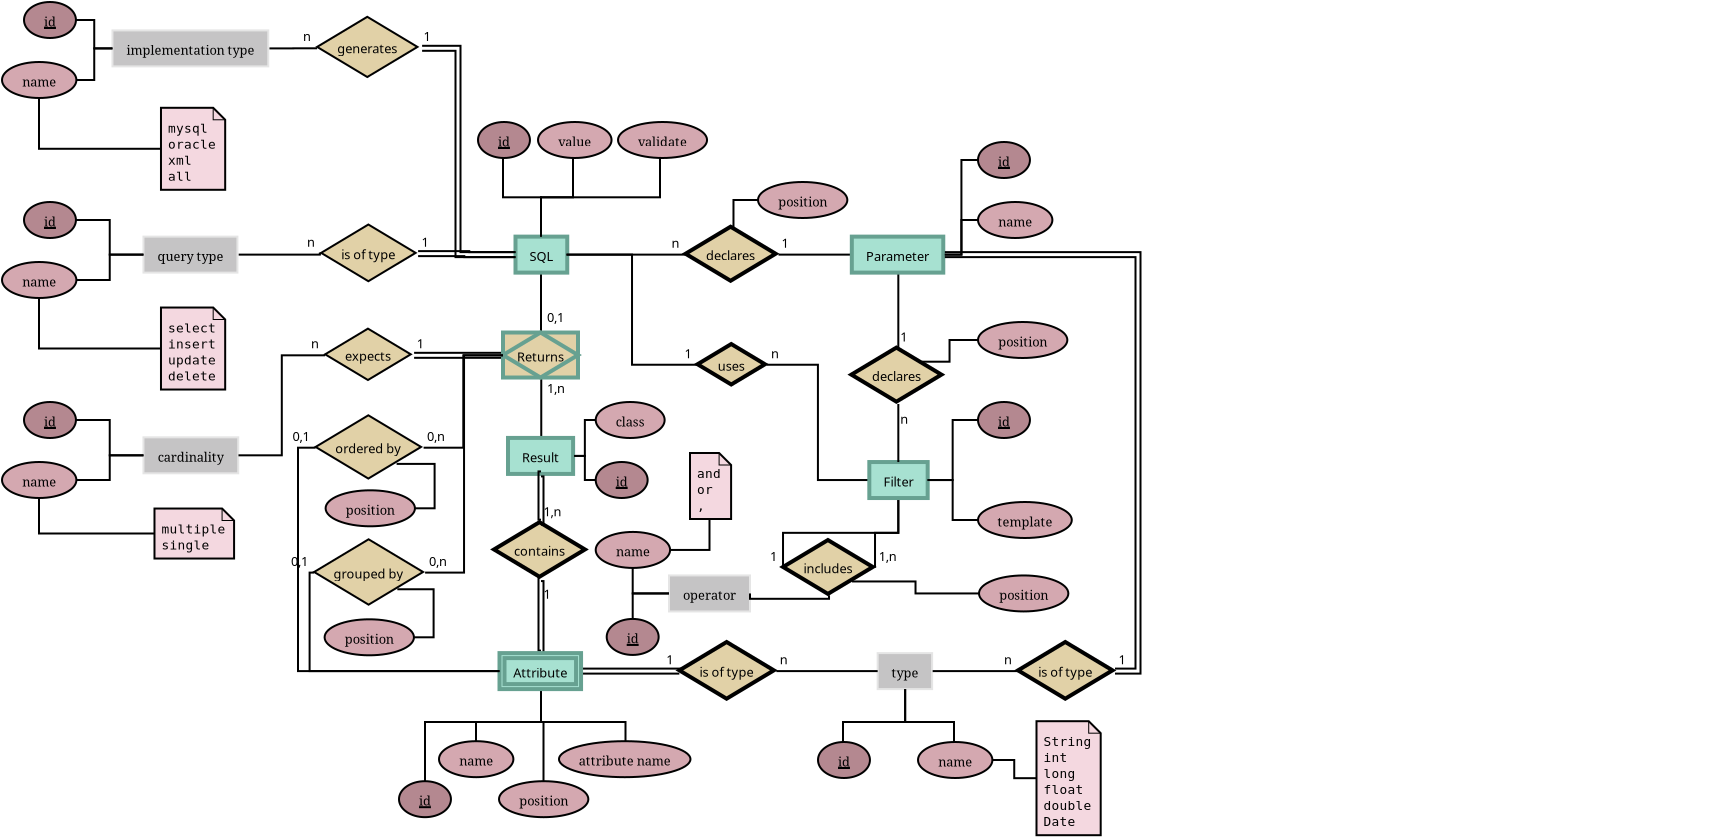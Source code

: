 <?xml version="1.0" encoding="UTF-8"?>
<dia:diagram xmlns:dia="http://www.lysator.liu.se/~alla/dia/">
  <dia:layer name="Background" visible="true">
    <dia:object type="ER - Participation" version="0" id="O0">
      <dia:attribute name="obj_pos">
        <dia:point val="32.026,11.631"/>
      </dia:attribute>
      <dia:attribute name="obj_bb">
        <dia:rectangle val="32.026,11.581;35.762,11.681"/>
      </dia:attribute>
      <dia:attribute name="orth_points">
        <dia:point val="32.026,11.631"/>
        <dia:point val="32.026,11.631"/>
        <dia:point val="35.691,11.631"/>
        <dia:point val="35.691,11.631"/>
      </dia:attribute>
      <dia:attribute name="orth_orient">
        <dia:enum val="0"/>
        <dia:enum val="1"/>
        <dia:enum val="0"/>
      </dia:attribute>
      <dia:attribute name="total">
        <dia:boolean val="false"/>
      </dia:attribute>
      <dia:connections>
        <dia:connection handle="0" to="O14" connection="4"/>
        <dia:connection handle="1" to="O15" connection="3"/>
      </dia:connections>
    </dia:object>
    <dia:object type="ER - Participation" version="0" id="O1">
      <dia:attribute name="obj_pos">
        <dia:point val="38.016,12.531"/>
      </dia:attribute>
      <dia:attribute name="obj_bb">
        <dia:rectangle val="37.966,12.481;38.066,16.33"/>
      </dia:attribute>
      <dia:attribute name="orth_points">
        <dia:point val="38.016,12.531"/>
        <dia:point val="38.016,14.084"/>
        <dia:point val="38.016,14.084"/>
        <dia:point val="38.016,16.28"/>
      </dia:attribute>
      <dia:attribute name="orth_orient">
        <dia:enum val="1"/>
        <dia:enum val="0"/>
        <dia:enum val="1"/>
      </dia:attribute>
      <dia:attribute name="autorouting">
        <dia:boolean val="false"/>
      </dia:attribute>
      <dia:attribute name="total">
        <dia:boolean val="false"/>
      </dia:attribute>
      <dia:connections>
        <dia:connection handle="0" to="O15" connection="6"/>
        <dia:connection handle="1" to="O57" connection="2"/>
      </dia:connections>
    </dia:object>
    <dia:object type="ER - Participation" version="0" id="O2">
      <dia:attribute name="obj_pos">
        <dia:point val="20.15,12.531"/>
      </dia:attribute>
      <dia:attribute name="obj_bb">
        <dia:rectangle val="20.1,12.481;20.2,15.576"/>
      </dia:attribute>
      <dia:attribute name="orth_points">
        <dia:point val="20.15,12.531"/>
        <dia:point val="20.15,13.7"/>
        <dia:point val="20.15,13.7"/>
        <dia:point val="20.15,15.526"/>
      </dia:attribute>
      <dia:attribute name="orth_orient">
        <dia:enum val="1"/>
        <dia:enum val="0"/>
        <dia:enum val="1"/>
      </dia:attribute>
      <dia:attribute name="autorouting">
        <dia:boolean val="false"/>
      </dia:attribute>
      <dia:attribute name="total">
        <dia:boolean val="false"/>
      </dia:attribute>
      <dia:connections>
        <dia:connection handle="0" to="O8" connection="6"/>
        <dia:connection handle="1" to="O105" connection="1"/>
      </dia:connections>
    </dia:object>
    <dia:object type="ER - Participation" version="0" id="O3">
      <dia:attribute name="obj_pos">
        <dia:point val="20.15,17.806"/>
      </dia:attribute>
      <dia:attribute name="obj_bb">
        <dia:rectangle val="20.1,17.756;20.213,20.846"/>
      </dia:attribute>
      <dia:attribute name="orth_points">
        <dia:point val="20.15,17.806"/>
        <dia:point val="20.163,17.806"/>
        <dia:point val="20.163,20.796"/>
        <dia:point val="20.15,20.796"/>
      </dia:attribute>
      <dia:attribute name="orth_orient">
        <dia:enum val="0"/>
        <dia:enum val="1"/>
        <dia:enum val="0"/>
      </dia:attribute>
      <dia:attribute name="autorouting">
        <dia:boolean val="false"/>
      </dia:attribute>
      <dia:attribute name="total">
        <dia:boolean val="false"/>
      </dia:attribute>
      <dia:connections>
        <dia:connection handle="0" to="O105" connection="6"/>
        <dia:connection handle="1" to="O5" connection="1"/>
      </dia:connections>
    </dia:object>
    <dia:object type="ER - Participation" version="0" id="O4">
      <dia:attribute name="obj_pos">
        <dia:point val="22.885,19.9"/>
      </dia:attribute>
      <dia:attribute name="obj_bb">
        <dia:rectangle val="21.75,19.85;22.935,21.746"/>
      </dia:attribute>
      <dia:attribute name="orth_points">
        <dia:point val="22.885,19.9"/>
        <dia:point val="22.343,19.9"/>
        <dia:point val="22.343,21.696"/>
        <dia:point val="21.8,21.696"/>
      </dia:attribute>
      <dia:attribute name="orth_orient">
        <dia:enum val="0"/>
        <dia:enum val="1"/>
        <dia:enum val="0"/>
      </dia:attribute>
      <dia:attribute name="total">
        <dia:boolean val="false"/>
      </dia:attribute>
      <dia:connections>
        <dia:connection handle="0" to="O6" connection="3"/>
        <dia:connection handle="1" to="O5" connection="4"/>
      </dia:connections>
    </dia:object>
    <dia:object type="ER - Entity" version="0" id="O5">
      <dia:attribute name="obj_pos">
        <dia:point val="18.5,20.796"/>
      </dia:attribute>
      <dia:attribute name="obj_bb">
        <dia:rectangle val="18.4,20.696;21.9,22.696"/>
      </dia:attribute>
      <dia:attribute name="elem_corner">
        <dia:point val="18.5,20.796"/>
      </dia:attribute>
      <dia:attribute name="elem_width">
        <dia:real val="3.3"/>
      </dia:attribute>
      <dia:attribute name="elem_height">
        <dia:real val="1.8"/>
      </dia:attribute>
      <dia:attribute name="border_width">
        <dia:real val="0.2"/>
      </dia:attribute>
      <dia:attribute name="border_color">
        <dia:color val="#67a191"/>
      </dia:attribute>
      <dia:attribute name="inner_color">
        <dia:color val="#a7e1d1"/>
      </dia:attribute>
      <dia:attribute name="name">
        <dia:string>#Result#</dia:string>
      </dia:attribute>
      <dia:attribute name="weak">
        <dia:boolean val="false"/>
      </dia:attribute>
      <dia:attribute name="associative">
        <dia:boolean val="false"/>
      </dia:attribute>
      <dia:attribute name="font">
        <dia:font family="verdana" style="0" name="Courier"/>
      </dia:attribute>
      <dia:attribute name="font_height">
        <dia:real val="0.8"/>
      </dia:attribute>
    </dia:object>
    <dia:object type="ER - Attribute" version="0" id="O6">
      <dia:attribute name="obj_pos">
        <dia:point val="22.885,19"/>
      </dia:attribute>
      <dia:attribute name="obj_bb">
        <dia:rectangle val="22.835,18.95;26.435,20.85"/>
      </dia:attribute>
      <dia:attribute name="elem_corner">
        <dia:point val="22.885,19"/>
      </dia:attribute>
      <dia:attribute name="elem_width">
        <dia:real val="3.5"/>
      </dia:attribute>
      <dia:attribute name="elem_height">
        <dia:real val="1.8"/>
      </dia:attribute>
      <dia:attribute name="border_width">
        <dia:real val="0.1"/>
      </dia:attribute>
      <dia:attribute name="border_color">
        <dia:color val="#000000"/>
      </dia:attribute>
      <dia:attribute name="inner_color">
        <dia:color val="#d4a8b0"/>
      </dia:attribute>
      <dia:attribute name="name">
        <dia:string>#class#</dia:string>
      </dia:attribute>
      <dia:attribute name="key">
        <dia:boolean val="false"/>
      </dia:attribute>
      <dia:attribute name="weak_key">
        <dia:boolean val="false"/>
      </dia:attribute>
      <dia:attribute name="derived">
        <dia:boolean val="false"/>
      </dia:attribute>
      <dia:attribute name="multivalued">
        <dia:boolean val="false"/>
      </dia:attribute>
      <dia:attribute name="font">
        <dia:font family="serif" style="0" name="Times-Roman"/>
      </dia:attribute>
      <dia:attribute name="font_height">
        <dia:real val="0.8"/>
      </dia:attribute>
    </dia:object>
    <dia:object type="ER - Participation" version="0" id="O7">
      <dia:attribute name="obj_pos">
        <dia:point val="21.75,6.8"/>
      </dia:attribute>
      <dia:attribute name="obj_bb">
        <dia:rectangle val="20.1,6.75;21.8,10.781"/>
      </dia:attribute>
      <dia:attribute name="orth_points">
        <dia:point val="21.75,6.8"/>
        <dia:point val="21.75,8.765"/>
        <dia:point val="20.15,8.765"/>
        <dia:point val="20.15,10.731"/>
      </dia:attribute>
      <dia:attribute name="orth_orient">
        <dia:enum val="1"/>
        <dia:enum val="0"/>
        <dia:enum val="1"/>
      </dia:attribute>
      <dia:attribute name="total">
        <dia:boolean val="false"/>
      </dia:attribute>
      <dia:connections>
        <dia:connection handle="0" to="O62" connection="6"/>
        <dia:connection handle="1" to="O8" connection="1"/>
      </dia:connections>
    </dia:object>
    <dia:object type="ER - Entity" version="0" id="O8">
      <dia:attribute name="obj_pos">
        <dia:point val="18.875,10.731"/>
      </dia:attribute>
      <dia:attribute name="obj_bb">
        <dia:rectangle val="18.775,10.631;21.525,12.631"/>
      </dia:attribute>
      <dia:attribute name="elem_corner">
        <dia:point val="18.875,10.731"/>
      </dia:attribute>
      <dia:attribute name="elem_width">
        <dia:real val="2.55"/>
      </dia:attribute>
      <dia:attribute name="elem_height">
        <dia:real val="1.8"/>
      </dia:attribute>
      <dia:attribute name="border_width">
        <dia:real val="0.2"/>
      </dia:attribute>
      <dia:attribute name="border_color">
        <dia:color val="#67a191"/>
      </dia:attribute>
      <dia:attribute name="inner_color">
        <dia:color val="#a7e1d1"/>
      </dia:attribute>
      <dia:attribute name="name">
        <dia:string>#SQL#</dia:string>
      </dia:attribute>
      <dia:attribute name="weak">
        <dia:boolean val="false"/>
      </dia:attribute>
      <dia:attribute name="associative">
        <dia:boolean val="false"/>
      </dia:attribute>
      <dia:attribute name="font">
        <dia:font family="verdana" style="0" name="Courier"/>
      </dia:attribute>
      <dia:attribute name="font_height">
        <dia:real val="0.8"/>
      </dia:attribute>
    </dia:object>
    <dia:object type="ER - Entity" version="0" id="O9">
      <dia:attribute name="obj_pos">
        <dia:point val="0.274,20.766"/>
      </dia:attribute>
      <dia:attribute name="obj_bb">
        <dia:rectangle val="0.224,20.716;5.074,22.616"/>
      </dia:attribute>
      <dia:attribute name="elem_corner">
        <dia:point val="0.274,20.766"/>
      </dia:attribute>
      <dia:attribute name="elem_width">
        <dia:real val="4.75"/>
      </dia:attribute>
      <dia:attribute name="elem_height">
        <dia:real val="1.8"/>
      </dia:attribute>
      <dia:attribute name="border_width">
        <dia:real val="0.1"/>
      </dia:attribute>
      <dia:attribute name="border_color">
        <dia:color val="#e5e5e5"/>
      </dia:attribute>
      <dia:attribute name="inner_color">
        <dia:color val="#c5c4c5"/>
      </dia:attribute>
      <dia:attribute name="name">
        <dia:string>#cardinality#</dia:string>
      </dia:attribute>
      <dia:attribute name="weak">
        <dia:boolean val="false"/>
      </dia:attribute>
      <dia:attribute name="associative">
        <dia:boolean val="false"/>
      </dia:attribute>
      <dia:attribute name="font">
        <dia:font family="serif" style="0" name="Times-Roman"/>
      </dia:attribute>
      <dia:attribute name="font_height">
        <dia:real val="0.8"/>
      </dia:attribute>
    </dia:object>
    <dia:object type="ER - Relationship" version="0" id="O10">
      <dia:attribute name="obj_pos">
        <dia:point val="9.355,15.331"/>
      </dia:attribute>
      <dia:attribute name="obj_bb">
        <dia:rectangle val="8.605,15.281;14.555,18.051"/>
      </dia:attribute>
      <dia:attribute name="elem_corner">
        <dia:point val="9.355,15.331"/>
      </dia:attribute>
      <dia:attribute name="elem_width">
        <dia:real val="4.45"/>
      </dia:attribute>
      <dia:attribute name="elem_height">
        <dia:real val="2.67"/>
      </dia:attribute>
      <dia:attribute name="border_width">
        <dia:real val="0.1"/>
      </dia:attribute>
      <dia:attribute name="border_color">
        <dia:color val="#000000"/>
      </dia:attribute>
      <dia:attribute name="inner_color">
        <dia:color val="#e1d1a7"/>
      </dia:attribute>
      <dia:attribute name="name">
        <dia:string>#expects#</dia:string>
      </dia:attribute>
      <dia:attribute name="left_card">
        <dia:string>#n#</dia:string>
      </dia:attribute>
      <dia:attribute name="right_card">
        <dia:string>#1#</dia:string>
      </dia:attribute>
      <dia:attribute name="identifying">
        <dia:boolean val="false"/>
      </dia:attribute>
      <dia:attribute name="rotated">
        <dia:boolean val="false"/>
      </dia:attribute>
      <dia:attribute name="font">
        <dia:font family="verdana" style="0" name="Courier"/>
      </dia:attribute>
      <dia:attribute name="font_height">
        <dia:real val="0.8"/>
      </dia:attribute>
    </dia:object>
    <dia:object type="ER - Participation" version="0" id="O11">
      <dia:attribute name="obj_pos">
        <dia:point val="18.25,16.666"/>
      </dia:attribute>
      <dia:attribute name="obj_bb">
        <dia:rectangle val="13.63,16.491;18.425,16.841"/>
      </dia:attribute>
      <dia:attribute name="orth_points">
        <dia:point val="18.25,16.666"/>
        <dia:point val="16,16.666"/>
        <dia:point val="16,16.666"/>
        <dia:point val="13.805,16.666"/>
      </dia:attribute>
      <dia:attribute name="orth_orient">
        <dia:enum val="0"/>
        <dia:enum val="1"/>
        <dia:enum val="0"/>
      </dia:attribute>
      <dia:attribute name="autorouting">
        <dia:boolean val="false"/>
      </dia:attribute>
      <dia:attribute name="total">
        <dia:boolean val="true"/>
      </dia:attribute>
      <dia:connections>
        <dia:connection handle="0" to="O105" connection="3"/>
        <dia:connection handle="1" to="O10" connection="4"/>
      </dia:connections>
    </dia:object>
    <dia:object type="ER - Participation" version="0" id="O12">
      <dia:attribute name="obj_pos">
        <dia:point val="9.355,16.666"/>
      </dia:attribute>
      <dia:attribute name="obj_bb">
        <dia:rectangle val="4.974,16.616;9.405,21.716"/>
      </dia:attribute>
      <dia:attribute name="orth_points">
        <dia:point val="9.355,16.666"/>
        <dia:point val="7.19,16.666"/>
        <dia:point val="7.19,21.666"/>
        <dia:point val="5.024,21.666"/>
      </dia:attribute>
      <dia:attribute name="orth_orient">
        <dia:enum val="0"/>
        <dia:enum val="1"/>
        <dia:enum val="0"/>
      </dia:attribute>
      <dia:attribute name="total">
        <dia:boolean val="false"/>
      </dia:attribute>
      <dia:connections>
        <dia:connection handle="0" to="O10" connection="0"/>
        <dia:connection handle="1" to="O9" connection="4"/>
      </dia:connections>
    </dia:object>
    <dia:object type="ER - Participation" version="0" id="O13">
      <dia:attribute name="obj_pos">
        <dia:point val="-4.95,23.8"/>
      </dia:attribute>
      <dia:attribute name="obj_bb">
        <dia:rectangle val="-5,23.75;0.874,25.625"/>
      </dia:attribute>
      <dia:attribute name="orth_points">
        <dia:point val="-4.95,23.8"/>
        <dia:point val="-4.95,25.575"/>
        <dia:point val="0.824,25.575"/>
      </dia:attribute>
      <dia:attribute name="orth_orient">
        <dia:enum val="1"/>
        <dia:enum val="0"/>
      </dia:attribute>
      <dia:attribute name="total">
        <dia:boolean val="false"/>
      </dia:attribute>
      <dia:connections>
        <dia:connection handle="0" to="O98" connection="6"/>
        <dia:connection handle="1" to="O45" connection="3"/>
      </dia:connections>
    </dia:object>
    <dia:object type="ER - Relationship" version="0" id="O14">
      <dia:attribute name="obj_pos">
        <dia:point val="27.376,10.236"/>
      </dia:attribute>
      <dia:attribute name="obj_bb">
        <dia:rectangle val="26.576,10.136;32.876,13.156"/>
      </dia:attribute>
      <dia:attribute name="elem_corner">
        <dia:point val="27.376,10.236"/>
      </dia:attribute>
      <dia:attribute name="elem_width">
        <dia:real val="4.7"/>
      </dia:attribute>
      <dia:attribute name="elem_height">
        <dia:real val="2.82"/>
      </dia:attribute>
      <dia:attribute name="border_width">
        <dia:real val="0.2"/>
      </dia:attribute>
      <dia:attribute name="border_color">
        <dia:color val="#000000"/>
      </dia:attribute>
      <dia:attribute name="inner_color">
        <dia:color val="#e1d1a7"/>
      </dia:attribute>
      <dia:attribute name="name">
        <dia:string>#declares#</dia:string>
      </dia:attribute>
      <dia:attribute name="left_card">
        <dia:string>#n#</dia:string>
      </dia:attribute>
      <dia:attribute name="right_card">
        <dia:string>#1#</dia:string>
      </dia:attribute>
      <dia:attribute name="identifying">
        <dia:boolean val="false"/>
      </dia:attribute>
      <dia:attribute name="rotated">
        <dia:boolean val="false"/>
      </dia:attribute>
      <dia:attribute name="font">
        <dia:font family="verdana" style="0" name="Courier"/>
      </dia:attribute>
      <dia:attribute name="font_height">
        <dia:real val="0.8"/>
      </dia:attribute>
    </dia:object>
    <dia:object type="ER - Entity" version="0" id="O15">
      <dia:attribute name="obj_pos">
        <dia:point val="35.691,10.731"/>
      </dia:attribute>
      <dia:attribute name="obj_bb">
        <dia:rectangle val="35.591,10.631;40.441,12.631"/>
      </dia:attribute>
      <dia:attribute name="elem_corner">
        <dia:point val="35.691,10.731"/>
      </dia:attribute>
      <dia:attribute name="elem_width">
        <dia:real val="4.65"/>
      </dia:attribute>
      <dia:attribute name="elem_height">
        <dia:real val="1.8"/>
      </dia:attribute>
      <dia:attribute name="border_width">
        <dia:real val="0.2"/>
      </dia:attribute>
      <dia:attribute name="border_color">
        <dia:color val="#67a191"/>
      </dia:attribute>
      <dia:attribute name="inner_color">
        <dia:color val="#a7e1d1"/>
      </dia:attribute>
      <dia:attribute name="name">
        <dia:string>#Parameter#</dia:string>
      </dia:attribute>
      <dia:attribute name="weak">
        <dia:boolean val="false"/>
      </dia:attribute>
      <dia:attribute name="associative">
        <dia:boolean val="false"/>
      </dia:attribute>
      <dia:attribute name="font">
        <dia:font family="verdana" style="0" name="Courier"/>
      </dia:attribute>
      <dia:attribute name="font_height">
        <dia:real val="0.8"/>
      </dia:attribute>
    </dia:object>
    <dia:object type="ER - Participation" version="0" id="O16">
      <dia:attribute name="obj_pos">
        <dia:point val="36.851,27.282"/>
      </dia:attribute>
      <dia:attribute name="obj_bb">
        <dia:rectangle val="36.801,23.752;38.066,27.332"/>
      </dia:attribute>
      <dia:attribute name="orth_points">
        <dia:point val="36.851,27.282"/>
        <dia:point val="36.851,25.542"/>
        <dia:point val="38.016,25.542"/>
        <dia:point val="38.016,23.802"/>
      </dia:attribute>
      <dia:attribute name="orth_orient">
        <dia:enum val="1"/>
        <dia:enum val="0"/>
        <dia:enum val="1"/>
      </dia:attribute>
      <dia:attribute name="total">
        <dia:boolean val="false"/>
      </dia:attribute>
      <dia:connections>
        <dia:connection handle="0" to="O28" connection="4"/>
        <dia:connection handle="1" to="O27" connection="6"/>
      </dia:connections>
    </dia:object>
    <dia:object type="ER - Participation" version="0" id="O17">
      <dia:attribute name="obj_pos">
        <dia:point val="32.251,27.282"/>
      </dia:attribute>
      <dia:attribute name="obj_bb">
        <dia:rectangle val="32.201,23.752;38.066,27.332"/>
      </dia:attribute>
      <dia:attribute name="orth_points">
        <dia:point val="32.251,27.282"/>
        <dia:point val="32.251,25.542"/>
        <dia:point val="38.016,25.542"/>
        <dia:point val="38.016,23.802"/>
      </dia:attribute>
      <dia:attribute name="orth_orient">
        <dia:enum val="1"/>
        <dia:enum val="0"/>
        <dia:enum val="1"/>
      </dia:attribute>
      <dia:attribute name="total">
        <dia:boolean val="false"/>
      </dia:attribute>
      <dia:connections>
        <dia:connection handle="0" to="O28" connection="0"/>
        <dia:connection handle="1" to="O27" connection="6"/>
      </dia:connections>
    </dia:object>
    <dia:object type="ER - Participation" version="0" id="O18">
      <dia:attribute name="obj_pos">
        <dia:point val="21.425,11.631"/>
      </dia:attribute>
      <dia:attribute name="obj_bb">
        <dia:rectangle val="21.375,11.581;28.026,17.188"/>
      </dia:attribute>
      <dia:attribute name="orth_points">
        <dia:point val="21.425,11.631"/>
        <dia:point val="24.701,11.631"/>
        <dia:point val="24.701,17.137"/>
        <dia:point val="27.976,17.137"/>
      </dia:attribute>
      <dia:attribute name="orth_orient">
        <dia:enum val="0"/>
        <dia:enum val="1"/>
        <dia:enum val="0"/>
      </dia:attribute>
      <dia:attribute name="total">
        <dia:boolean val="false"/>
      </dia:attribute>
      <dia:connections>
        <dia:connection handle="0" to="O8" connection="4"/>
        <dia:connection handle="1" to="O29" connection="0"/>
      </dia:connections>
    </dia:object>
    <dia:object type="ER - Participation" version="0" id="O19">
      <dia:attribute name="obj_pos">
        <dia:point val="31.426,17.137"/>
      </dia:attribute>
      <dia:attribute name="obj_bb">
        <dia:rectangle val="31.376,17.087;36.616,22.952"/>
      </dia:attribute>
      <dia:attribute name="orth_points">
        <dia:point val="31.426,17.137"/>
        <dia:point val="33.996,17.137"/>
        <dia:point val="33.996,22.902"/>
        <dia:point val="36.566,22.902"/>
      </dia:attribute>
      <dia:attribute name="orth_orient">
        <dia:enum val="0"/>
        <dia:enum val="1"/>
        <dia:enum val="0"/>
      </dia:attribute>
      <dia:attribute name="total">
        <dia:boolean val="false"/>
      </dia:attribute>
      <dia:connections>
        <dia:connection handle="0" to="O29" connection="4"/>
        <dia:connection handle="1" to="O27" connection="3"/>
      </dia:connections>
    </dia:object>
    <dia:object type="ER - Entity" version="0" id="O20">
      <dia:attribute name="obj_pos">
        <dia:point val="26.55,27.672"/>
      </dia:attribute>
      <dia:attribute name="obj_bb">
        <dia:rectangle val="26.5,27.622;30.65,29.522"/>
      </dia:attribute>
      <dia:attribute name="elem_corner">
        <dia:point val="26.55,27.672"/>
      </dia:attribute>
      <dia:attribute name="elem_width">
        <dia:real val="4.05"/>
      </dia:attribute>
      <dia:attribute name="elem_height">
        <dia:real val="1.8"/>
      </dia:attribute>
      <dia:attribute name="border_width">
        <dia:real val="0.1"/>
      </dia:attribute>
      <dia:attribute name="border_color">
        <dia:color val="#e5e5e5"/>
      </dia:attribute>
      <dia:attribute name="inner_color">
        <dia:color val="#c5c4c5"/>
      </dia:attribute>
      <dia:attribute name="name">
        <dia:string>#operator#</dia:string>
      </dia:attribute>
      <dia:attribute name="weak">
        <dia:boolean val="false"/>
      </dia:attribute>
      <dia:attribute name="associative">
        <dia:boolean val="false"/>
      </dia:attribute>
      <dia:attribute name="font">
        <dia:font family="serif" style="0" name="Times-Roman"/>
      </dia:attribute>
      <dia:attribute name="font_height">
        <dia:real val="0.8"/>
      </dia:attribute>
    </dia:object>
    <dia:object type="ER - Participation" version="0" id="O21">
      <dia:attribute name="obj_pos">
        <dia:point val="34.551,28.663"/>
      </dia:attribute>
      <dia:attribute name="obj_bb">
        <dia:rectangle val="30.55,28.522;34.601,28.89"/>
      </dia:attribute>
      <dia:attribute name="orth_points">
        <dia:point val="34.551,28.663"/>
        <dia:point val="34.551,28.84"/>
        <dia:point val="30.6,28.84"/>
        <dia:point val="30.6,28.572"/>
      </dia:attribute>
      <dia:attribute name="orth_orient">
        <dia:enum val="1"/>
        <dia:enum val="0"/>
        <dia:enum val="1"/>
      </dia:attribute>
      <dia:attribute name="autorouting">
        <dia:boolean val="false"/>
      </dia:attribute>
      <dia:attribute name="total">
        <dia:boolean val="false"/>
      </dia:attribute>
      <dia:connections>
        <dia:connection handle="0" to="O28" connection="6"/>
        <dia:connection handle="1" to="O20" connection="4"/>
      </dia:connections>
    </dia:object>
    <dia:object type="ER - Participation" version="0" id="O22">
      <dia:attribute name="obj_pos">
        <dia:point val="42,24.9"/>
      </dia:attribute>
      <dia:attribute name="obj_bb">
        <dia:rectangle val="39.416,22.852;42.05,24.95"/>
      </dia:attribute>
      <dia:attribute name="orth_points">
        <dia:point val="42,24.9"/>
        <dia:point val="40.733,24.9"/>
        <dia:point val="40.733,22.902"/>
        <dia:point val="39.466,22.902"/>
      </dia:attribute>
      <dia:attribute name="orth_orient">
        <dia:enum val="0"/>
        <dia:enum val="1"/>
        <dia:enum val="0"/>
      </dia:attribute>
      <dia:attribute name="total">
        <dia:boolean val="false"/>
      </dia:attribute>
      <dia:connections>
        <dia:connection handle="0" to="O59" connection="3"/>
        <dia:connection handle="1" to="O27" connection="4"/>
      </dia:connections>
    </dia:object>
    <dia:object type="ER - Relationship" version="0" id="O23">
      <dia:attribute name="obj_pos">
        <dia:point val="17.8,25.009"/>
      </dia:attribute>
      <dia:attribute name="obj_bb">
        <dia:rectangle val="17.7,23.809;22.6,29.029"/>
      </dia:attribute>
      <dia:attribute name="elem_corner">
        <dia:point val="17.8,25.009"/>
      </dia:attribute>
      <dia:attribute name="elem_width">
        <dia:real val="4.7"/>
      </dia:attribute>
      <dia:attribute name="elem_height">
        <dia:real val="2.82"/>
      </dia:attribute>
      <dia:attribute name="border_width">
        <dia:real val="0.2"/>
      </dia:attribute>
      <dia:attribute name="border_color">
        <dia:color val="#000000"/>
      </dia:attribute>
      <dia:attribute name="inner_color">
        <dia:color val="#e1d1a7"/>
      </dia:attribute>
      <dia:attribute name="name">
        <dia:string>#contains#</dia:string>
      </dia:attribute>
      <dia:attribute name="left_card">
        <dia:string>#1,n#</dia:string>
      </dia:attribute>
      <dia:attribute name="right_card">
        <dia:string>#1#</dia:string>
      </dia:attribute>
      <dia:attribute name="identifying">
        <dia:boolean val="false"/>
      </dia:attribute>
      <dia:attribute name="rotated">
        <dia:boolean val="true"/>
      </dia:attribute>
      <dia:attribute name="font">
        <dia:font family="verdana" style="0" name="Courier"/>
      </dia:attribute>
      <dia:attribute name="font_height">
        <dia:real val="0.8"/>
      </dia:attribute>
    </dia:object>
    <dia:object type="ER - Participation" version="0" id="O24">
      <dia:attribute name="obj_pos">
        <dia:point val="20.15,22.596"/>
      </dia:attribute>
      <dia:attribute name="obj_bb">
        <dia:rectangle val="19.975,22.596;20.325,25.256"/>
      </dia:attribute>
      <dia:attribute name="orth_points">
        <dia:point val="20.15,22.596"/>
        <dia:point val="20.15,22.596"/>
        <dia:point val="20.15,25.009"/>
        <dia:point val="20.15,25.009"/>
      </dia:attribute>
      <dia:attribute name="orth_orient">
        <dia:enum val="0"/>
        <dia:enum val="1"/>
        <dia:enum val="0"/>
      </dia:attribute>
      <dia:attribute name="total">
        <dia:boolean val="true"/>
      </dia:attribute>
      <dia:connections>
        <dia:connection handle="0" to="O5" connection="6"/>
        <dia:connection handle="1" to="O23" connection="2"/>
      </dia:connections>
    </dia:object>
    <dia:object type="ER - Participation" version="0" id="O25">
      <dia:attribute name="obj_pos">
        <dia:point val="20.15,27.829"/>
      </dia:attribute>
      <dia:attribute name="obj_bb">
        <dia:rectangle val="19.975,27.829;20.325,31.802"/>
      </dia:attribute>
      <dia:attribute name="orth_points">
        <dia:point val="20.15,27.829"/>
        <dia:point val="20.15,27.829"/>
        <dia:point val="20.15,31.555"/>
        <dia:point val="20.15,31.555"/>
      </dia:attribute>
      <dia:attribute name="orth_orient">
        <dia:enum val="0"/>
        <dia:enum val="1"/>
        <dia:enum val="0"/>
      </dia:attribute>
      <dia:attribute name="total">
        <dia:boolean val="true"/>
      </dia:attribute>
      <dia:connections>
        <dia:connection handle="0" to="O23" connection="6"/>
        <dia:connection handle="1" to="O100" connection="1"/>
      </dia:connections>
    </dia:object>
    <dia:object type="ER - Participation" version="0" id="O26">
      <dia:attribute name="obj_pos">
        <dia:point val="24.375,35.959"/>
      </dia:attribute>
      <dia:attribute name="obj_bb">
        <dia:rectangle val="20.1,33.305;24.425,36.009"/>
      </dia:attribute>
      <dia:attribute name="orth_points">
        <dia:point val="24.375,35.959"/>
        <dia:point val="24.375,35"/>
        <dia:point val="20.15,35"/>
        <dia:point val="20.15,33.355"/>
      </dia:attribute>
      <dia:attribute name="orth_orient">
        <dia:enum val="1"/>
        <dia:enum val="0"/>
        <dia:enum val="1"/>
      </dia:attribute>
      <dia:attribute name="autorouting">
        <dia:boolean val="false"/>
      </dia:attribute>
      <dia:attribute name="total">
        <dia:boolean val="false"/>
      </dia:attribute>
      <dia:connections>
        <dia:connection handle="0" to="O103" connection="1"/>
        <dia:connection handle="1" to="O100" connection="6"/>
      </dia:connections>
    </dia:object>
    <dia:object type="ER - Entity" version="0" id="O27">
      <dia:attribute name="obj_pos">
        <dia:point val="36.566,22.002"/>
      </dia:attribute>
      <dia:attribute name="obj_bb">
        <dia:rectangle val="36.466,21.902;39.566,23.902"/>
      </dia:attribute>
      <dia:attribute name="elem_corner">
        <dia:point val="36.566,22.002"/>
      </dia:attribute>
      <dia:attribute name="elem_width">
        <dia:real val="2.9"/>
      </dia:attribute>
      <dia:attribute name="elem_height">
        <dia:real val="1.8"/>
      </dia:attribute>
      <dia:attribute name="border_width">
        <dia:real val="0.2"/>
      </dia:attribute>
      <dia:attribute name="border_color">
        <dia:color val="#67a191"/>
      </dia:attribute>
      <dia:attribute name="inner_color">
        <dia:color val="#a7e1d1"/>
      </dia:attribute>
      <dia:attribute name="name">
        <dia:string>#Filter#</dia:string>
      </dia:attribute>
      <dia:attribute name="weak">
        <dia:boolean val="false"/>
      </dia:attribute>
      <dia:attribute name="associative">
        <dia:boolean val="false"/>
      </dia:attribute>
      <dia:attribute name="font">
        <dia:font family="verdana" style="0" name="Courier"/>
      </dia:attribute>
      <dia:attribute name="font_height">
        <dia:real val="0.8"/>
      </dia:attribute>
    </dia:object>
    <dia:object type="ER - Relationship" version="0" id="O28">
      <dia:attribute name="obj_pos">
        <dia:point val="32.251,25.902"/>
      </dia:attribute>
      <dia:attribute name="obj_bb">
        <dia:rectangle val="31.451,25.802;38.251,28.762"/>
      </dia:attribute>
      <dia:attribute name="elem_corner">
        <dia:point val="32.251,25.902"/>
      </dia:attribute>
      <dia:attribute name="elem_width">
        <dia:real val="4.6"/>
      </dia:attribute>
      <dia:attribute name="elem_height">
        <dia:real val="2.76"/>
      </dia:attribute>
      <dia:attribute name="border_width">
        <dia:real val="0.2"/>
      </dia:attribute>
      <dia:attribute name="border_color">
        <dia:color val="#000000"/>
      </dia:attribute>
      <dia:attribute name="inner_color">
        <dia:color val="#e1d1a7"/>
      </dia:attribute>
      <dia:attribute name="name">
        <dia:string>#includes#</dia:string>
      </dia:attribute>
      <dia:attribute name="left_card">
        <dia:string>#1#</dia:string>
      </dia:attribute>
      <dia:attribute name="right_card">
        <dia:string>#1,n#</dia:string>
      </dia:attribute>
      <dia:attribute name="identifying">
        <dia:boolean val="false"/>
      </dia:attribute>
      <dia:attribute name="rotated">
        <dia:boolean val="false"/>
      </dia:attribute>
      <dia:attribute name="font">
        <dia:font family="verdana" style="0" name="Courier"/>
      </dia:attribute>
      <dia:attribute name="font_height">
        <dia:real val="0.8"/>
      </dia:attribute>
    </dia:object>
    <dia:object type="ER - Relationship" version="0" id="O29">
      <dia:attribute name="obj_pos">
        <dia:point val="27.976,16.102"/>
      </dia:attribute>
      <dia:attribute name="obj_bb">
        <dia:rectangle val="27.176,16.003;32.276,18.302"/>
      </dia:attribute>
      <dia:attribute name="elem_corner">
        <dia:point val="27.976,16.102"/>
      </dia:attribute>
      <dia:attribute name="elem_width">
        <dia:real val="3.5"/>
      </dia:attribute>
      <dia:attribute name="elem_height">
        <dia:real val="2.1"/>
      </dia:attribute>
      <dia:attribute name="border_width">
        <dia:real val="0.2"/>
      </dia:attribute>
      <dia:attribute name="border_color">
        <dia:color val="#000000"/>
      </dia:attribute>
      <dia:attribute name="inner_color">
        <dia:color val="#e1d1a7"/>
      </dia:attribute>
      <dia:attribute name="name">
        <dia:string>#uses#</dia:string>
      </dia:attribute>
      <dia:attribute name="left_card">
        <dia:string>#1#</dia:string>
      </dia:attribute>
      <dia:attribute name="right_card">
        <dia:string>#n#</dia:string>
      </dia:attribute>
      <dia:attribute name="identifying">
        <dia:boolean val="false"/>
      </dia:attribute>
      <dia:attribute name="rotated">
        <dia:boolean val="false"/>
      </dia:attribute>
      <dia:attribute name="font">
        <dia:font family="verdana" style="0" name="Courier"/>
      </dia:attribute>
      <dia:attribute name="font_height">
        <dia:real val="0.8"/>
      </dia:attribute>
    </dia:object>
    <dia:object type="ER - Participation" version="0" id="O30">
      <dia:attribute name="obj_pos">
        <dia:point val="18.875,11.631"/>
      </dia:attribute>
      <dia:attribute name="obj_bb">
        <dia:rectangle val="13.83,11.406;19.05,11.806"/>
      </dia:attribute>
      <dia:attribute name="orth_points">
        <dia:point val="18.875,11.631"/>
        <dia:point val="16.44,11.631"/>
        <dia:point val="16.44,11.581"/>
        <dia:point val="14.005,11.581"/>
      </dia:attribute>
      <dia:attribute name="orth_orient">
        <dia:enum val="0"/>
        <dia:enum val="1"/>
        <dia:enum val="0"/>
      </dia:attribute>
      <dia:attribute name="total">
        <dia:boolean val="true"/>
      </dia:attribute>
      <dia:connections>
        <dia:connection handle="0" to="O8" connection="3"/>
        <dia:connection handle="1" to="O36" connection="4"/>
      </dia:connections>
    </dia:object>
    <dia:object type="ER - Participation" version="0" id="O31">
      <dia:attribute name="obj_pos">
        <dia:point val="9.155,11.581"/>
      </dia:attribute>
      <dia:attribute name="obj_bb">
        <dia:rectangle val="4.974,11.531;9.205,11.681"/>
      </dia:attribute>
      <dia:attribute name="orth_points">
        <dia:point val="9.155,11.581"/>
        <dia:point val="9.09,11.581"/>
        <dia:point val="9.09,11.631"/>
        <dia:point val="5.024,11.631"/>
      </dia:attribute>
      <dia:attribute name="orth_orient">
        <dia:enum val="0"/>
        <dia:enum val="1"/>
        <dia:enum val="0"/>
      </dia:attribute>
      <dia:attribute name="autorouting">
        <dia:boolean val="false"/>
      </dia:attribute>
      <dia:attribute name="total">
        <dia:boolean val="false"/>
      </dia:attribute>
      <dia:connections>
        <dia:connection handle="0" to="O36" connection="0"/>
        <dia:connection handle="1" to="O35" connection="4"/>
      </dia:connections>
    </dia:object>
    <dia:object type="ER - Entity" version="0" id="O32">
      <dia:attribute name="obj_pos">
        <dia:point val="-1.276,0.42"/>
      </dia:attribute>
      <dia:attribute name="obj_bb">
        <dia:rectangle val="-1.326,0.37;6.624,2.27"/>
      </dia:attribute>
      <dia:attribute name="elem_corner">
        <dia:point val="-1.276,0.42"/>
      </dia:attribute>
      <dia:attribute name="elem_width">
        <dia:real val="7.85"/>
      </dia:attribute>
      <dia:attribute name="elem_height">
        <dia:real val="1.8"/>
      </dia:attribute>
      <dia:attribute name="border_width">
        <dia:real val="0.1"/>
      </dia:attribute>
      <dia:attribute name="border_color">
        <dia:color val="#e5e5e5"/>
      </dia:attribute>
      <dia:attribute name="inner_color">
        <dia:color val="#c5c4c5"/>
      </dia:attribute>
      <dia:attribute name="name">
        <dia:string>#implementation type#</dia:string>
      </dia:attribute>
      <dia:attribute name="weak">
        <dia:boolean val="false"/>
      </dia:attribute>
      <dia:attribute name="associative">
        <dia:boolean val="false"/>
      </dia:attribute>
      <dia:attribute name="font">
        <dia:font family="serif" style="0" name="Times-Roman"/>
      </dia:attribute>
      <dia:attribute name="font_height">
        <dia:real val="0.8"/>
      </dia:attribute>
    </dia:object>
    <dia:object type="ER - Relationship" version="0" id="O33">
      <dia:attribute name="obj_pos">
        <dia:point val="8.955,-0.26"/>
      </dia:attribute>
      <dia:attribute name="obj_bb">
        <dia:rectangle val="8.205,-0.31;14.955,2.94"/>
      </dia:attribute>
      <dia:attribute name="elem_corner">
        <dia:point val="8.955,-0.26"/>
      </dia:attribute>
      <dia:attribute name="elem_width">
        <dia:real val="5.25"/>
      </dia:attribute>
      <dia:attribute name="elem_height">
        <dia:real val="3.15"/>
      </dia:attribute>
      <dia:attribute name="border_width">
        <dia:real val="0.1"/>
      </dia:attribute>
      <dia:attribute name="border_color">
        <dia:color val="#000000"/>
      </dia:attribute>
      <dia:attribute name="inner_color">
        <dia:color val="#e1d1a7"/>
      </dia:attribute>
      <dia:attribute name="name">
        <dia:string>#generates#</dia:string>
      </dia:attribute>
      <dia:attribute name="left_card">
        <dia:string>#n#</dia:string>
      </dia:attribute>
      <dia:attribute name="right_card">
        <dia:string>#1#</dia:string>
      </dia:attribute>
      <dia:attribute name="identifying">
        <dia:boolean val="false"/>
      </dia:attribute>
      <dia:attribute name="rotated">
        <dia:boolean val="false"/>
      </dia:attribute>
      <dia:attribute name="font">
        <dia:font family="verdana" style="0" name="Courier"/>
      </dia:attribute>
      <dia:attribute name="font_height">
        <dia:real val="0.8"/>
      </dia:attribute>
    </dia:object>
    <dia:object type="ER - Participation" version="0" id="O34">
      <dia:attribute name="obj_pos">
        <dia:point val="-4.95,3.8"/>
      </dia:attribute>
      <dia:attribute name="obj_bb">
        <dia:rectangle val="-5,3.75;1.199,6.389"/>
      </dia:attribute>
      <dia:attribute name="orth_points">
        <dia:point val="-4.95,3.8"/>
        <dia:point val="-4.95,6.339"/>
        <dia:point val="1.149,6.339"/>
      </dia:attribute>
      <dia:attribute name="orth_orient">
        <dia:enum val="1"/>
        <dia:enum val="0"/>
      </dia:attribute>
      <dia:attribute name="autorouting">
        <dia:boolean val="false"/>
      </dia:attribute>
      <dia:attribute name="total">
        <dia:boolean val="false"/>
      </dia:attribute>
      <dia:connections>
        <dia:connection handle="0" to="O69" connection="6"/>
        <dia:connection handle="1" to="O43" connection="3"/>
      </dia:connections>
    </dia:object>
    <dia:object type="ER - Entity" version="0" id="O35">
      <dia:attribute name="obj_pos">
        <dia:point val="0.274,10.731"/>
      </dia:attribute>
      <dia:attribute name="obj_bb">
        <dia:rectangle val="0.224,10.681;5.074,12.581"/>
      </dia:attribute>
      <dia:attribute name="elem_corner">
        <dia:point val="0.274,10.731"/>
      </dia:attribute>
      <dia:attribute name="elem_width">
        <dia:real val="4.75"/>
      </dia:attribute>
      <dia:attribute name="elem_height">
        <dia:real val="1.8"/>
      </dia:attribute>
      <dia:attribute name="border_width">
        <dia:real val="0.1"/>
      </dia:attribute>
      <dia:attribute name="border_color">
        <dia:color val="#e5e5e5"/>
      </dia:attribute>
      <dia:attribute name="inner_color">
        <dia:color val="#c5c4c5"/>
      </dia:attribute>
      <dia:attribute name="name">
        <dia:string>#query type#</dia:string>
      </dia:attribute>
      <dia:attribute name="weak">
        <dia:boolean val="false"/>
      </dia:attribute>
      <dia:attribute name="associative">
        <dia:boolean val="false"/>
      </dia:attribute>
      <dia:attribute name="font">
        <dia:font family="serif" style="0" name="Times-Roman"/>
      </dia:attribute>
      <dia:attribute name="font_height">
        <dia:real val="0.8"/>
      </dia:attribute>
    </dia:object>
    <dia:object type="ER - Relationship" version="0" id="O36">
      <dia:attribute name="obj_pos">
        <dia:point val="9.155,10.126"/>
      </dia:attribute>
      <dia:attribute name="obj_bb">
        <dia:rectangle val="8.405,10.076;14.755,13.086"/>
      </dia:attribute>
      <dia:attribute name="elem_corner">
        <dia:point val="9.155,10.126"/>
      </dia:attribute>
      <dia:attribute name="elem_width">
        <dia:real val="4.85"/>
      </dia:attribute>
      <dia:attribute name="elem_height">
        <dia:real val="2.91"/>
      </dia:attribute>
      <dia:attribute name="border_width">
        <dia:real val="0.1"/>
      </dia:attribute>
      <dia:attribute name="border_color">
        <dia:color val="#000000"/>
      </dia:attribute>
      <dia:attribute name="inner_color">
        <dia:color val="#e1d1a7"/>
      </dia:attribute>
      <dia:attribute name="name">
        <dia:string>#is of type#</dia:string>
      </dia:attribute>
      <dia:attribute name="left_card">
        <dia:string>#n#</dia:string>
      </dia:attribute>
      <dia:attribute name="right_card">
        <dia:string>#1#</dia:string>
      </dia:attribute>
      <dia:attribute name="identifying">
        <dia:boolean val="false"/>
      </dia:attribute>
      <dia:attribute name="rotated">
        <dia:boolean val="false"/>
      </dia:attribute>
      <dia:attribute name="font">
        <dia:font family="verdana" style="0" name="Courier"/>
      </dia:attribute>
      <dia:attribute name="font_height">
        <dia:real val="0.8"/>
      </dia:attribute>
    </dia:object>
    <dia:object type="ER - Participation" version="0" id="O37">
      <dia:attribute name="obj_pos">
        <dia:point val="-4.95,13.8"/>
      </dia:attribute>
      <dia:attribute name="obj_bb">
        <dia:rectangle val="-5,13.75;1.199,16.375"/>
      </dia:attribute>
      <dia:attribute name="orth_points">
        <dia:point val="-4.95,13.8"/>
        <dia:point val="-4.95,16.325"/>
        <dia:point val="1.149,16.325"/>
      </dia:attribute>
      <dia:attribute name="orth_orient">
        <dia:enum val="1"/>
        <dia:enum val="0"/>
      </dia:attribute>
      <dia:attribute name="total">
        <dia:boolean val="false"/>
      </dia:attribute>
      <dia:connections>
        <dia:connection handle="0" to="O71" connection="6"/>
        <dia:connection handle="1" to="O44" connection="3"/>
      </dia:connections>
    </dia:object>
    <dia:object type="ER - Participation" version="0" id="O38">
      <dia:attribute name="obj_pos">
        <dia:point val="8.955,1.315"/>
      </dia:attribute>
      <dia:attribute name="obj_bb">
        <dia:rectangle val="6.524,1.265;9.005,1.37"/>
      </dia:attribute>
      <dia:attribute name="orth_points">
        <dia:point val="8.955,1.315"/>
        <dia:point val="7.765,1.315"/>
        <dia:point val="7.765,1.32"/>
        <dia:point val="6.574,1.32"/>
      </dia:attribute>
      <dia:attribute name="orth_orient">
        <dia:enum val="0"/>
        <dia:enum val="1"/>
        <dia:enum val="0"/>
      </dia:attribute>
      <dia:attribute name="total">
        <dia:boolean val="false"/>
      </dia:attribute>
      <dia:connections>
        <dia:connection handle="0" to="O33" connection="0"/>
        <dia:connection handle="1" to="O32" connection="4"/>
      </dia:connections>
    </dia:object>
    <dia:object type="ER - Participation" version="0" id="O39">
      <dia:attribute name="obj_pos">
        <dia:point val="18.875,11.631"/>
      </dia:attribute>
      <dia:attribute name="obj_bb">
        <dia:rectangle val="14.03,1.14;19.05,11.806"/>
      </dia:attribute>
      <dia:attribute name="orth_points">
        <dia:point val="18.875,11.631"/>
        <dia:point val="16,11.631"/>
        <dia:point val="16,1.315"/>
        <dia:point val="14.205,1.315"/>
      </dia:attribute>
      <dia:attribute name="orth_orient">
        <dia:enum val="0"/>
        <dia:enum val="1"/>
        <dia:enum val="0"/>
      </dia:attribute>
      <dia:attribute name="autorouting">
        <dia:boolean val="false"/>
      </dia:attribute>
      <dia:attribute name="total">
        <dia:boolean val="true"/>
      </dia:attribute>
      <dia:connections>
        <dia:connection handle="0" to="O8" connection="3"/>
        <dia:connection handle="1" to="O33" connection="4"/>
      </dia:connections>
    </dia:object>
    <dia:object type="ER - Participation" version="0" id="O40">
      <dia:attribute name="obj_pos">
        <dia:point val="26.1,6.8"/>
      </dia:attribute>
      <dia:attribute name="obj_bb">
        <dia:rectangle val="20.1,6.75;26.15,10.781"/>
      </dia:attribute>
      <dia:attribute name="orth_points">
        <dia:point val="26.1,6.8"/>
        <dia:point val="26.1,8.765"/>
        <dia:point val="20.15,8.765"/>
        <dia:point val="20.15,10.731"/>
      </dia:attribute>
      <dia:attribute name="orth_orient">
        <dia:enum val="1"/>
        <dia:enum val="0"/>
        <dia:enum val="1"/>
      </dia:attribute>
      <dia:attribute name="total">
        <dia:boolean val="false"/>
      </dia:attribute>
      <dia:connections>
        <dia:connection handle="0" to="O63" connection="6"/>
        <dia:connection handle="1" to="O8" connection="1"/>
      </dia:connections>
    </dia:object>
    <dia:object type="ER - Participation" version="0" id="O41">
      <dia:attribute name="obj_pos">
        <dia:point val="16.9,35.959"/>
      </dia:attribute>
      <dia:attribute name="obj_bb">
        <dia:rectangle val="16.85,33.305;20.2,36.009"/>
      </dia:attribute>
      <dia:attribute name="orth_points">
        <dia:point val="16.9,35.959"/>
        <dia:point val="16.9,35"/>
        <dia:point val="20.15,35"/>
        <dia:point val="20.15,33.355"/>
      </dia:attribute>
      <dia:attribute name="orth_orient">
        <dia:enum val="1"/>
        <dia:enum val="0"/>
        <dia:enum val="1"/>
      </dia:attribute>
      <dia:attribute name="autorouting">
        <dia:boolean val="false"/>
      </dia:attribute>
      <dia:attribute name="total">
        <dia:boolean val="false"/>
      </dia:attribute>
      <dia:connections>
        <dia:connection handle="0" to="O104" connection="1"/>
        <dia:connection handle="1" to="O100" connection="6"/>
      </dia:connections>
    </dia:object>
    <dia:object type="ER - Participation" version="0" id="O42">
      <dia:attribute name="obj_pos">
        <dia:point val="20.275,37.959"/>
      </dia:attribute>
      <dia:attribute name="obj_bb">
        <dia:rectangle val="20.1,33.305;20.325,38.009"/>
      </dia:attribute>
      <dia:attribute name="orth_points">
        <dia:point val="20.275,37.959"/>
        <dia:point val="20.275,35"/>
        <dia:point val="20.15,35"/>
        <dia:point val="20.15,33.355"/>
      </dia:attribute>
      <dia:attribute name="orth_orient">
        <dia:enum val="1"/>
        <dia:enum val="0"/>
        <dia:enum val="1"/>
      </dia:attribute>
      <dia:attribute name="autorouting">
        <dia:boolean val="false"/>
      </dia:attribute>
      <dia:attribute name="total">
        <dia:boolean val="false"/>
      </dia:attribute>
      <dia:connections>
        <dia:connection handle="0" to="O101" connection="1"/>
        <dia:connection handle="1" to="O100" connection="6"/>
      </dia:connections>
    </dia:object>
    <dia:object type="UML - Note" version="0" id="O43">
      <dia:attribute name="obj_pos">
        <dia:point val="1.149,4.289"/>
      </dia:attribute>
      <dia:attribute name="obj_bb">
        <dia:rectangle val="1.099,4.239;4.199,8.439"/>
      </dia:attribute>
      <dia:attribute name="elem_corner">
        <dia:point val="1.149,4.289"/>
      </dia:attribute>
      <dia:attribute name="elem_width">
        <dia:real val="3"/>
      </dia:attribute>
      <dia:attribute name="elem_height">
        <dia:real val="4.1"/>
      </dia:attribute>
      <dia:attribute name="line_colour">
        <dia:color val="#000000"/>
      </dia:attribute>
      <dia:attribute name="fill_colour">
        <dia:color val="#f4d8e0"/>
      </dia:attribute>
      <dia:attribute name="text">
        <dia:composite type="text">
          <dia:attribute name="string">
            <dia:string>#mysql
oracle
xml
all#</dia:string>
          </dia:attribute>
          <dia:attribute name="font">
            <dia:font family="monospace" style="0" name="Courier"/>
          </dia:attribute>
          <dia:attribute name="height">
            <dia:real val="0.8"/>
          </dia:attribute>
          <dia:attribute name="pos">
            <dia:point val="1.499,5.489"/>
          </dia:attribute>
          <dia:attribute name="color">
            <dia:color val="#000000"/>
          </dia:attribute>
          <dia:attribute name="alignment">
            <dia:enum val="0"/>
          </dia:attribute>
        </dia:composite>
      </dia:attribute>
    </dia:object>
    <dia:object type="UML - Note" version="0" id="O44">
      <dia:attribute name="obj_pos">
        <dia:point val="1.149,14.275"/>
      </dia:attribute>
      <dia:attribute name="obj_bb">
        <dia:rectangle val="1.099,14.225;4.199,18.425"/>
      </dia:attribute>
      <dia:attribute name="elem_corner">
        <dia:point val="1.149,14.275"/>
      </dia:attribute>
      <dia:attribute name="elem_width">
        <dia:real val="3"/>
      </dia:attribute>
      <dia:attribute name="elem_height">
        <dia:real val="4.1"/>
      </dia:attribute>
      <dia:attribute name="line_colour">
        <dia:color val="#000000"/>
      </dia:attribute>
      <dia:attribute name="fill_colour">
        <dia:color val="#f4d8e0"/>
      </dia:attribute>
      <dia:attribute name="text">
        <dia:composite type="text">
          <dia:attribute name="string">
            <dia:string>#select
insert
update
delete#</dia:string>
          </dia:attribute>
          <dia:attribute name="font">
            <dia:font family="monospace" style="0" name="Courier"/>
          </dia:attribute>
          <dia:attribute name="height">
            <dia:real val="0.8"/>
          </dia:attribute>
          <dia:attribute name="pos">
            <dia:point val="1.499,15.475"/>
          </dia:attribute>
          <dia:attribute name="color">
            <dia:color val="#000000"/>
          </dia:attribute>
          <dia:attribute name="alignment">
            <dia:enum val="0"/>
          </dia:attribute>
        </dia:composite>
      </dia:attribute>
    </dia:object>
    <dia:object type="UML - Note" version="0" id="O45">
      <dia:attribute name="obj_pos">
        <dia:point val="0.824,24.325"/>
      </dia:attribute>
      <dia:attribute name="obj_bb">
        <dia:rectangle val="0.774,24.275;4.524,26.875"/>
      </dia:attribute>
      <dia:attribute name="elem_corner">
        <dia:point val="0.824,24.325"/>
      </dia:attribute>
      <dia:attribute name="elem_width">
        <dia:real val="3.65"/>
      </dia:attribute>
      <dia:attribute name="elem_height">
        <dia:real val="2.5"/>
      </dia:attribute>
      <dia:attribute name="line_colour">
        <dia:color val="#000000"/>
      </dia:attribute>
      <dia:attribute name="fill_colour">
        <dia:color val="#f4d8e0"/>
      </dia:attribute>
      <dia:attribute name="text">
        <dia:composite type="text">
          <dia:attribute name="string">
            <dia:string>#multiple
single#</dia:string>
          </dia:attribute>
          <dia:attribute name="font">
            <dia:font family="monospace" style="0" name="Courier"/>
          </dia:attribute>
          <dia:attribute name="height">
            <dia:real val="0.8"/>
          </dia:attribute>
          <dia:attribute name="pos">
            <dia:point val="1.174,25.525"/>
          </dia:attribute>
          <dia:attribute name="color">
            <dia:color val="#000000"/>
          </dia:attribute>
          <dia:attribute name="alignment">
            <dia:enum val="0"/>
          </dia:attribute>
        </dia:composite>
      </dia:attribute>
    </dia:object>
    <dia:object type="ER - Participation" version="0" id="O46">
      <dia:attribute name="obj_pos">
        <dia:point val="18.25,6.8"/>
      </dia:attribute>
      <dia:attribute name="obj_bb">
        <dia:rectangle val="18.2,6.75;20.2,10.781"/>
      </dia:attribute>
      <dia:attribute name="orth_points">
        <dia:point val="18.25,6.8"/>
        <dia:point val="18.25,8.765"/>
        <dia:point val="20.15,8.765"/>
        <dia:point val="20.15,10.731"/>
      </dia:attribute>
      <dia:attribute name="orth_orient">
        <dia:enum val="1"/>
        <dia:enum val="0"/>
        <dia:enum val="1"/>
      </dia:attribute>
      <dia:attribute name="total">
        <dia:boolean val="false"/>
      </dia:attribute>
      <dia:connections>
        <dia:connection handle="0" to="O64" connection="6"/>
        <dia:connection handle="1" to="O8" connection="1"/>
      </dia:connections>
    </dia:object>
    <dia:object type="ER - Attribute" version="0" id="O47">
      <dia:attribute name="obj_pos">
        <dia:point val="22.885,22"/>
      </dia:attribute>
      <dia:attribute name="obj_bb">
        <dia:rectangle val="22.835,21.95;25.535,23.85"/>
      </dia:attribute>
      <dia:attribute name="elem_corner">
        <dia:point val="22.885,22"/>
      </dia:attribute>
      <dia:attribute name="elem_width">
        <dia:real val="2.6"/>
      </dia:attribute>
      <dia:attribute name="elem_height">
        <dia:real val="1.8"/>
      </dia:attribute>
      <dia:attribute name="border_width">
        <dia:real val="0.1"/>
      </dia:attribute>
      <dia:attribute name="border_color">
        <dia:color val="#000000"/>
      </dia:attribute>
      <dia:attribute name="inner_color">
        <dia:color val="#b48890"/>
      </dia:attribute>
      <dia:attribute name="name">
        <dia:string>#id#</dia:string>
      </dia:attribute>
      <dia:attribute name="key">
        <dia:boolean val="true"/>
      </dia:attribute>
      <dia:attribute name="weak_key">
        <dia:boolean val="false"/>
      </dia:attribute>
      <dia:attribute name="derived">
        <dia:boolean val="false"/>
      </dia:attribute>
      <dia:attribute name="multivalued">
        <dia:boolean val="false"/>
      </dia:attribute>
      <dia:attribute name="font">
        <dia:font family="serif" style="0" name="Times-Roman"/>
      </dia:attribute>
      <dia:attribute name="font_height">
        <dia:real val="0.8"/>
      </dia:attribute>
    </dia:object>
    <dia:object type="ER - Participation" version="0" id="O48">
      <dia:attribute name="obj_pos">
        <dia:point val="21.8,21.696"/>
      </dia:attribute>
      <dia:attribute name="obj_bb">
        <dia:rectangle val="21.75,21.646;22.935,22.95"/>
      </dia:attribute>
      <dia:attribute name="orth_points">
        <dia:point val="21.8,21.696"/>
        <dia:point val="22.343,21.696"/>
        <dia:point val="22.343,22.9"/>
        <dia:point val="22.885,22.9"/>
      </dia:attribute>
      <dia:attribute name="orth_orient">
        <dia:enum val="0"/>
        <dia:enum val="1"/>
        <dia:enum val="0"/>
      </dia:attribute>
      <dia:attribute name="total">
        <dia:boolean val="false"/>
      </dia:attribute>
      <dia:connections>
        <dia:connection handle="0" to="O5" connection="4"/>
        <dia:connection handle="1" to="O47" connection="3"/>
      </dia:connections>
    </dia:object>
    <dia:object type="ER - Participation" version="0" id="O49">
      <dia:attribute name="obj_pos">
        <dia:point val="20.15,33.355"/>
      </dia:attribute>
      <dia:attribute name="obj_bb">
        <dia:rectangle val="14.3,33.305;20.2,38.009"/>
      </dia:attribute>
      <dia:attribute name="orth_points">
        <dia:point val="20.15,33.355"/>
        <dia:point val="20.15,35"/>
        <dia:point val="14.35,35"/>
        <dia:point val="14.35,37.959"/>
      </dia:attribute>
      <dia:attribute name="orth_orient">
        <dia:enum val="1"/>
        <dia:enum val="0"/>
        <dia:enum val="1"/>
      </dia:attribute>
      <dia:attribute name="autorouting">
        <dia:boolean val="false"/>
      </dia:attribute>
      <dia:attribute name="total">
        <dia:boolean val="false"/>
      </dia:attribute>
      <dia:connections>
        <dia:connection handle="0" to="O100" connection="6"/>
        <dia:connection handle="1" to="O102" connection="1"/>
      </dia:connections>
    </dia:object>
    <dia:object type="UML - Note" version="0" id="O50">
      <dia:attribute name="obj_pos">
        <dia:point val="27.6,21.55"/>
      </dia:attribute>
      <dia:attribute name="obj_bb">
        <dia:rectangle val="27.55,21.5;29.6,24.9"/>
      </dia:attribute>
      <dia:attribute name="elem_corner">
        <dia:point val="27.6,21.55"/>
      </dia:attribute>
      <dia:attribute name="elem_width">
        <dia:real val="1.95"/>
      </dia:attribute>
      <dia:attribute name="elem_height">
        <dia:real val="3.3"/>
      </dia:attribute>
      <dia:attribute name="line_colour">
        <dia:color val="#000000"/>
      </dia:attribute>
      <dia:attribute name="fill_colour">
        <dia:color val="#f4d8e0"/>
      </dia:attribute>
      <dia:attribute name="text">
        <dia:composite type="text">
          <dia:attribute name="string">
            <dia:string>#and
or
,#</dia:string>
          </dia:attribute>
          <dia:attribute name="font">
            <dia:font family="monospace" style="0" name="Courier"/>
          </dia:attribute>
          <dia:attribute name="height">
            <dia:real val="0.8"/>
          </dia:attribute>
          <dia:attribute name="pos">
            <dia:point val="27.95,22.75"/>
          </dia:attribute>
          <dia:attribute name="color">
            <dia:color val="#000000"/>
          </dia:attribute>
          <dia:attribute name="alignment">
            <dia:enum val="0"/>
          </dia:attribute>
        </dia:composite>
      </dia:attribute>
    </dia:object>
    <dia:object type="ER - Attribute" version="0" id="O51">
      <dia:attribute name="obj_pos">
        <dia:point val="42,19"/>
      </dia:attribute>
      <dia:attribute name="obj_bb">
        <dia:rectangle val="41.95,18.95;44.65,20.85"/>
      </dia:attribute>
      <dia:attribute name="elem_corner">
        <dia:point val="42,19"/>
      </dia:attribute>
      <dia:attribute name="elem_width">
        <dia:real val="2.6"/>
      </dia:attribute>
      <dia:attribute name="elem_height">
        <dia:real val="1.8"/>
      </dia:attribute>
      <dia:attribute name="border_width">
        <dia:real val="0.1"/>
      </dia:attribute>
      <dia:attribute name="border_color">
        <dia:color val="#000000"/>
      </dia:attribute>
      <dia:attribute name="inner_color">
        <dia:color val="#b48890"/>
      </dia:attribute>
      <dia:attribute name="name">
        <dia:string>#id#</dia:string>
      </dia:attribute>
      <dia:attribute name="key">
        <dia:boolean val="true"/>
      </dia:attribute>
      <dia:attribute name="weak_key">
        <dia:boolean val="false"/>
      </dia:attribute>
      <dia:attribute name="derived">
        <dia:boolean val="false"/>
      </dia:attribute>
      <dia:attribute name="multivalued">
        <dia:boolean val="false"/>
      </dia:attribute>
      <dia:attribute name="font">
        <dia:font family="serif" style="0" name="Times-Roman"/>
      </dia:attribute>
      <dia:attribute name="font_height">
        <dia:real val="0.8"/>
      </dia:attribute>
    </dia:object>
    <dia:object type="ER - Participation" version="0" id="O52">
      <dia:attribute name="obj_pos">
        <dia:point val="39.466,22.902"/>
      </dia:attribute>
      <dia:attribute name="obj_bb">
        <dia:rectangle val="39.416,19.85;42.05,22.952"/>
      </dia:attribute>
      <dia:attribute name="orth_points">
        <dia:point val="39.466,22.902"/>
        <dia:point val="40.733,22.902"/>
        <dia:point val="40.733,19.9"/>
        <dia:point val="42,19.9"/>
      </dia:attribute>
      <dia:attribute name="orth_orient">
        <dia:enum val="0"/>
        <dia:enum val="1"/>
        <dia:enum val="0"/>
      </dia:attribute>
      <dia:attribute name="total">
        <dia:boolean val="false"/>
      </dia:attribute>
      <dia:connections>
        <dia:connection handle="0" to="O27" connection="4"/>
        <dia:connection handle="1" to="O51" connection="3"/>
      </dia:connections>
    </dia:object>
    <dia:object type="ER - Attribute" version="0" id="O53">
      <dia:attribute name="obj_pos">
        <dia:point val="42,6"/>
      </dia:attribute>
      <dia:attribute name="obj_bb">
        <dia:rectangle val="41.95,5.95;44.65,7.85"/>
      </dia:attribute>
      <dia:attribute name="elem_corner">
        <dia:point val="42,6"/>
      </dia:attribute>
      <dia:attribute name="elem_width">
        <dia:real val="2.6"/>
      </dia:attribute>
      <dia:attribute name="elem_height">
        <dia:real val="1.8"/>
      </dia:attribute>
      <dia:attribute name="border_width">
        <dia:real val="0.1"/>
      </dia:attribute>
      <dia:attribute name="border_color">
        <dia:color val="#000000"/>
      </dia:attribute>
      <dia:attribute name="inner_color">
        <dia:color val="#b48890"/>
      </dia:attribute>
      <dia:attribute name="name">
        <dia:string>#id#</dia:string>
      </dia:attribute>
      <dia:attribute name="key">
        <dia:boolean val="true"/>
      </dia:attribute>
      <dia:attribute name="weak_key">
        <dia:boolean val="false"/>
      </dia:attribute>
      <dia:attribute name="derived">
        <dia:boolean val="false"/>
      </dia:attribute>
      <dia:attribute name="multivalued">
        <dia:boolean val="false"/>
      </dia:attribute>
      <dia:attribute name="font">
        <dia:font family="serif" style="0" name="Times-Roman"/>
      </dia:attribute>
      <dia:attribute name="font_height">
        <dia:real val="0.8"/>
      </dia:attribute>
    </dia:object>
    <dia:object type="ER - Participation" version="0" id="O54">
      <dia:attribute name="obj_pos">
        <dia:point val="40.341,11.631"/>
      </dia:attribute>
      <dia:attribute name="obj_bb">
        <dia:rectangle val="40.291,6.85;42.05,11.681"/>
      </dia:attribute>
      <dia:attribute name="orth_points">
        <dia:point val="40.341,11.631"/>
        <dia:point val="41.171,11.631"/>
        <dia:point val="41.171,6.9"/>
        <dia:point val="42,6.9"/>
      </dia:attribute>
      <dia:attribute name="orth_orient">
        <dia:enum val="0"/>
        <dia:enum val="1"/>
        <dia:enum val="0"/>
      </dia:attribute>
      <dia:attribute name="total">
        <dia:boolean val="false"/>
      </dia:attribute>
      <dia:connections>
        <dia:connection handle="0" to="O15" connection="4"/>
        <dia:connection handle="1" to="O53" connection="3"/>
      </dia:connections>
    </dia:object>
    <dia:object type="ER - Participation" version="0" id="O55">
      <dia:attribute name="obj_pos">
        <dia:point val="26.585,26.397"/>
      </dia:attribute>
      <dia:attribute name="obj_bb">
        <dia:rectangle val="26.535,24.8;28.625,26.447"/>
      </dia:attribute>
      <dia:attribute name="orth_points">
        <dia:point val="26.585,26.397"/>
        <dia:point val="28.575,26.397"/>
        <dia:point val="28.575,24.85"/>
      </dia:attribute>
      <dia:attribute name="orth_orient">
        <dia:enum val="0"/>
        <dia:enum val="1"/>
      </dia:attribute>
      <dia:attribute name="total">
        <dia:boolean val="false"/>
      </dia:attribute>
      <dia:connections>
        <dia:connection handle="0" to="O96" connection="4"/>
        <dia:connection handle="1" to="O50" connection="6"/>
      </dia:connections>
    </dia:object>
    <dia:object type="ER - Participation" version="0" id="O56">
      <dia:attribute name="obj_pos">
        <dia:point val="21.425,11.631"/>
      </dia:attribute>
      <dia:attribute name="obj_bb">
        <dia:rectangle val="21.425,11.581;27.447,11.681"/>
      </dia:attribute>
      <dia:attribute name="orth_points">
        <dia:point val="21.425,11.631"/>
        <dia:point val="21.425,11.631"/>
        <dia:point val="27.376,11.631"/>
        <dia:point val="27.376,11.631"/>
      </dia:attribute>
      <dia:attribute name="orth_orient">
        <dia:enum val="0"/>
        <dia:enum val="1"/>
        <dia:enum val="0"/>
      </dia:attribute>
      <dia:attribute name="total">
        <dia:boolean val="false"/>
      </dia:attribute>
      <dia:connections>
        <dia:connection handle="0" to="O8" connection="4"/>
        <dia:connection handle="1" to="O14" connection="0"/>
      </dia:connections>
    </dia:object>
    <dia:object type="ER - Relationship" version="0" id="O57">
      <dia:attribute name="obj_pos">
        <dia:point val="35.666,16.28"/>
      </dia:attribute>
      <dia:attribute name="obj_bb">
        <dia:rectangle val="35.566,15.08;40.466,20.3"/>
      </dia:attribute>
      <dia:attribute name="elem_corner">
        <dia:point val="35.666,16.28"/>
      </dia:attribute>
      <dia:attribute name="elem_width">
        <dia:real val="4.7"/>
      </dia:attribute>
      <dia:attribute name="elem_height">
        <dia:real val="2.82"/>
      </dia:attribute>
      <dia:attribute name="border_width">
        <dia:real val="0.2"/>
      </dia:attribute>
      <dia:attribute name="border_color">
        <dia:color val="#000000"/>
      </dia:attribute>
      <dia:attribute name="inner_color">
        <dia:color val="#e1d1a7"/>
      </dia:attribute>
      <dia:attribute name="name">
        <dia:string>#declares#</dia:string>
      </dia:attribute>
      <dia:attribute name="left_card">
        <dia:string>#1#</dia:string>
      </dia:attribute>
      <dia:attribute name="right_card">
        <dia:string>#n#</dia:string>
      </dia:attribute>
      <dia:attribute name="identifying">
        <dia:boolean val="false"/>
      </dia:attribute>
      <dia:attribute name="rotated">
        <dia:boolean val="true"/>
      </dia:attribute>
      <dia:attribute name="font">
        <dia:font family="verdana" style="0" name="Courier"/>
      </dia:attribute>
      <dia:attribute name="font_height">
        <dia:real val="0.8"/>
      </dia:attribute>
    </dia:object>
    <dia:object type="ER - Participation" version="0" id="O58">
      <dia:attribute name="obj_pos">
        <dia:point val="38.016,19.1"/>
      </dia:attribute>
      <dia:attribute name="obj_bb">
        <dia:rectangle val="37.966,19.1;38.066,22.073"/>
      </dia:attribute>
      <dia:attribute name="orth_points">
        <dia:point val="38.016,19.1"/>
        <dia:point val="38.016,19.1"/>
        <dia:point val="38.016,22.002"/>
        <dia:point val="38.016,22.002"/>
      </dia:attribute>
      <dia:attribute name="orth_orient">
        <dia:enum val="0"/>
        <dia:enum val="1"/>
        <dia:enum val="0"/>
      </dia:attribute>
      <dia:attribute name="total">
        <dia:boolean val="false"/>
      </dia:attribute>
      <dia:connections>
        <dia:connection handle="0" to="O57" connection="6"/>
        <dia:connection handle="1" to="O27" connection="1"/>
      </dia:connections>
    </dia:object>
    <dia:object type="ER - Attribute" version="0" id="O59">
      <dia:attribute name="obj_pos">
        <dia:point val="42,24"/>
      </dia:attribute>
      <dia:attribute name="obj_bb">
        <dia:rectangle val="41.95,23.95;46.8,25.85"/>
      </dia:attribute>
      <dia:attribute name="elem_corner">
        <dia:point val="42,24"/>
      </dia:attribute>
      <dia:attribute name="elem_width">
        <dia:real val="4.75"/>
      </dia:attribute>
      <dia:attribute name="elem_height">
        <dia:real val="1.8"/>
      </dia:attribute>
      <dia:attribute name="border_width">
        <dia:real val="0.1"/>
      </dia:attribute>
      <dia:attribute name="border_color">
        <dia:color val="#000000"/>
      </dia:attribute>
      <dia:attribute name="inner_color">
        <dia:color val="#d4a8b0"/>
      </dia:attribute>
      <dia:attribute name="name">
        <dia:string>#template#</dia:string>
      </dia:attribute>
      <dia:attribute name="key">
        <dia:boolean val="false"/>
      </dia:attribute>
      <dia:attribute name="weak_key">
        <dia:boolean val="false"/>
      </dia:attribute>
      <dia:attribute name="derived">
        <dia:boolean val="false"/>
      </dia:attribute>
      <dia:attribute name="multivalued">
        <dia:boolean val="false"/>
      </dia:attribute>
      <dia:attribute name="font">
        <dia:font family="serif" style="0" name="Times-Roman"/>
      </dia:attribute>
      <dia:attribute name="font_height">
        <dia:real val="0.8"/>
      </dia:attribute>
    </dia:object>
    <dia:object type="ER - Attribute" version="0" id="O60">
      <dia:attribute name="obj_pos">
        <dia:point val="42,15"/>
      </dia:attribute>
      <dia:attribute name="obj_bb">
        <dia:rectangle val="41.95,14.95;46.5,16.85"/>
      </dia:attribute>
      <dia:attribute name="elem_corner">
        <dia:point val="42,15"/>
      </dia:attribute>
      <dia:attribute name="elem_width">
        <dia:real val="4.45"/>
      </dia:attribute>
      <dia:attribute name="elem_height">
        <dia:real val="1.8"/>
      </dia:attribute>
      <dia:attribute name="border_width">
        <dia:real val="0.1"/>
      </dia:attribute>
      <dia:attribute name="border_color">
        <dia:color val="#000000"/>
      </dia:attribute>
      <dia:attribute name="inner_color">
        <dia:color val="#d4a8b0"/>
      </dia:attribute>
      <dia:attribute name="name">
        <dia:string>#position#</dia:string>
      </dia:attribute>
      <dia:attribute name="key">
        <dia:boolean val="false"/>
      </dia:attribute>
      <dia:attribute name="weak_key">
        <dia:boolean val="false"/>
      </dia:attribute>
      <dia:attribute name="derived">
        <dia:boolean val="false"/>
      </dia:attribute>
      <dia:attribute name="multivalued">
        <dia:boolean val="false"/>
      </dia:attribute>
      <dia:attribute name="font">
        <dia:font family="serif" style="0" name="Times-Roman"/>
      </dia:attribute>
      <dia:attribute name="font_height">
        <dia:real val="0.8"/>
      </dia:attribute>
    </dia:object>
    <dia:object type="ER - Participation" version="0" id="O61">
      <dia:attribute name="obj_pos">
        <dia:point val="39.191,16.985"/>
      </dia:attribute>
      <dia:attribute name="obj_bb">
        <dia:rectangle val="39.141,15.85;42.05,17.035"/>
      </dia:attribute>
      <dia:attribute name="orth_points">
        <dia:point val="39.191,16.985"/>
        <dia:point val="40.577,16.985"/>
        <dia:point val="40.577,15.9"/>
        <dia:point val="42,15.9"/>
      </dia:attribute>
      <dia:attribute name="orth_orient">
        <dia:enum val="0"/>
        <dia:enum val="1"/>
        <dia:enum val="0"/>
      </dia:attribute>
      <dia:attribute name="autorouting">
        <dia:boolean val="false"/>
      </dia:attribute>
      <dia:attribute name="total">
        <dia:boolean val="false"/>
      </dia:attribute>
      <dia:connections>
        <dia:connection handle="0" to="O57" connection="3"/>
        <dia:connection handle="1" to="O60" connection="3"/>
      </dia:connections>
    </dia:object>
    <dia:object type="ER - Attribute" version="0" id="O62">
      <dia:attribute name="obj_pos">
        <dia:point val="20,5"/>
      </dia:attribute>
      <dia:attribute name="obj_bb">
        <dia:rectangle val="19.95,4.95;23.65,6.85"/>
      </dia:attribute>
      <dia:attribute name="elem_corner">
        <dia:point val="20,5"/>
      </dia:attribute>
      <dia:attribute name="elem_width">
        <dia:real val="3.6"/>
      </dia:attribute>
      <dia:attribute name="elem_height">
        <dia:real val="1.8"/>
      </dia:attribute>
      <dia:attribute name="border_width">
        <dia:real val="0.1"/>
      </dia:attribute>
      <dia:attribute name="border_color">
        <dia:color val="#000000"/>
      </dia:attribute>
      <dia:attribute name="inner_color">
        <dia:color val="#d4a8b0"/>
      </dia:attribute>
      <dia:attribute name="name">
        <dia:string>#value#</dia:string>
      </dia:attribute>
      <dia:attribute name="key">
        <dia:boolean val="false"/>
      </dia:attribute>
      <dia:attribute name="weak_key">
        <dia:boolean val="false"/>
      </dia:attribute>
      <dia:attribute name="derived">
        <dia:boolean val="false"/>
      </dia:attribute>
      <dia:attribute name="multivalued">
        <dia:boolean val="false"/>
      </dia:attribute>
      <dia:attribute name="font">
        <dia:font family="serif" style="0" name="Times-Roman"/>
      </dia:attribute>
      <dia:attribute name="font_height">
        <dia:real val="0.8"/>
      </dia:attribute>
    </dia:object>
    <dia:object type="ER - Attribute" version="0" id="O63">
      <dia:attribute name="obj_pos">
        <dia:point val="24,5"/>
      </dia:attribute>
      <dia:attribute name="obj_bb">
        <dia:rectangle val="23.95,4.95;28.45,6.85"/>
      </dia:attribute>
      <dia:attribute name="elem_corner">
        <dia:point val="24,5"/>
      </dia:attribute>
      <dia:attribute name="elem_width">
        <dia:real val="4.4"/>
      </dia:attribute>
      <dia:attribute name="elem_height">
        <dia:real val="1.8"/>
      </dia:attribute>
      <dia:attribute name="border_width">
        <dia:real val="0.1"/>
      </dia:attribute>
      <dia:attribute name="border_color">
        <dia:color val="#000000"/>
      </dia:attribute>
      <dia:attribute name="inner_color">
        <dia:color val="#d4a8b0"/>
      </dia:attribute>
      <dia:attribute name="name">
        <dia:string>#validate#</dia:string>
      </dia:attribute>
      <dia:attribute name="key">
        <dia:boolean val="false"/>
      </dia:attribute>
      <dia:attribute name="weak_key">
        <dia:boolean val="false"/>
      </dia:attribute>
      <dia:attribute name="derived">
        <dia:boolean val="false"/>
      </dia:attribute>
      <dia:attribute name="multivalued">
        <dia:boolean val="false"/>
      </dia:attribute>
      <dia:attribute name="font">
        <dia:font family="serif" style="0" name="Times-Roman"/>
      </dia:attribute>
      <dia:attribute name="font_height">
        <dia:real val="0.8"/>
      </dia:attribute>
    </dia:object>
    <dia:object type="ER - Attribute" version="0" id="O64">
      <dia:attribute name="obj_pos">
        <dia:point val="17,5"/>
      </dia:attribute>
      <dia:attribute name="obj_bb">
        <dia:rectangle val="16.95,4.95;19.65,6.85"/>
      </dia:attribute>
      <dia:attribute name="elem_corner">
        <dia:point val="17,5"/>
      </dia:attribute>
      <dia:attribute name="elem_width">
        <dia:real val="2.6"/>
      </dia:attribute>
      <dia:attribute name="elem_height">
        <dia:real val="1.8"/>
      </dia:attribute>
      <dia:attribute name="border_width">
        <dia:real val="0.1"/>
      </dia:attribute>
      <dia:attribute name="border_color">
        <dia:color val="#000000"/>
      </dia:attribute>
      <dia:attribute name="inner_color">
        <dia:color val="#b48890"/>
      </dia:attribute>
      <dia:attribute name="name">
        <dia:string>#id#</dia:string>
      </dia:attribute>
      <dia:attribute name="key">
        <dia:boolean val="true"/>
      </dia:attribute>
      <dia:attribute name="weak_key">
        <dia:boolean val="false"/>
      </dia:attribute>
      <dia:attribute name="derived">
        <dia:boolean val="false"/>
      </dia:attribute>
      <dia:attribute name="multivalued">
        <dia:boolean val="false"/>
      </dia:attribute>
      <dia:attribute name="font">
        <dia:font family="serif" style="0" name="Times-Roman"/>
      </dia:attribute>
      <dia:attribute name="font_height">
        <dia:real val="0.8"/>
      </dia:attribute>
    </dia:object>
    <dia:object type="ER - Attribute" version="0" id="O65">
      <dia:attribute name="obj_pos">
        <dia:point val="31,8"/>
      </dia:attribute>
      <dia:attribute name="obj_bb">
        <dia:rectangle val="30.95,7.95;35.5,9.85"/>
      </dia:attribute>
      <dia:attribute name="elem_corner">
        <dia:point val="31,8"/>
      </dia:attribute>
      <dia:attribute name="elem_width">
        <dia:real val="4.45"/>
      </dia:attribute>
      <dia:attribute name="elem_height">
        <dia:real val="1.8"/>
      </dia:attribute>
      <dia:attribute name="border_width">
        <dia:real val="0.1"/>
      </dia:attribute>
      <dia:attribute name="border_color">
        <dia:color val="#000000"/>
      </dia:attribute>
      <dia:attribute name="inner_color">
        <dia:color val="#d4a8b0"/>
      </dia:attribute>
      <dia:attribute name="name">
        <dia:string>#position#</dia:string>
      </dia:attribute>
      <dia:attribute name="key">
        <dia:boolean val="false"/>
      </dia:attribute>
      <dia:attribute name="weak_key">
        <dia:boolean val="false"/>
      </dia:attribute>
      <dia:attribute name="derived">
        <dia:boolean val="false"/>
      </dia:attribute>
      <dia:attribute name="multivalued">
        <dia:boolean val="false"/>
      </dia:attribute>
      <dia:attribute name="font">
        <dia:font family="serif" style="0" name="Times-Roman"/>
      </dia:attribute>
      <dia:attribute name="font_height">
        <dia:real val="0.8"/>
      </dia:attribute>
    </dia:object>
    <dia:object type="ER - Participation" version="0" id="O66">
      <dia:attribute name="obj_pos">
        <dia:point val="29.701,10.236"/>
      </dia:attribute>
      <dia:attribute name="obj_bb">
        <dia:rectangle val="29.651,8.85;31.05,10.286"/>
      </dia:attribute>
      <dia:attribute name="orth_points">
        <dia:point val="29.701,10.236"/>
        <dia:point val="29.774,10.236"/>
        <dia:point val="29.774,8.9"/>
        <dia:point val="31,8.9"/>
      </dia:attribute>
      <dia:attribute name="orth_orient">
        <dia:enum val="0"/>
        <dia:enum val="1"/>
        <dia:enum val="0"/>
      </dia:attribute>
      <dia:attribute name="autorouting">
        <dia:boolean val="false"/>
      </dia:attribute>
      <dia:attribute name="total">
        <dia:boolean val="false"/>
      </dia:attribute>
      <dia:connections>
        <dia:connection handle="0" to="O14" connection="2"/>
        <dia:connection handle="1" to="O65" connection="3"/>
      </dia:connections>
    </dia:object>
    <dia:object type="ER - Participation" version="0" id="O67">
      <dia:attribute name="obj_pos">
        <dia:point val="-1.276,1.32"/>
      </dia:attribute>
      <dia:attribute name="obj_bb">
        <dia:rectangle val="-3.15,-0.15;-1.226,1.37"/>
      </dia:attribute>
      <dia:attribute name="orth_points">
        <dia:point val="-1.276,1.32"/>
        <dia:point val="-2.188,1.32"/>
        <dia:point val="-2.188,-0.1"/>
        <dia:point val="-3.1,-0.1"/>
      </dia:attribute>
      <dia:attribute name="orth_orient">
        <dia:enum val="0"/>
        <dia:enum val="1"/>
        <dia:enum val="0"/>
      </dia:attribute>
      <dia:attribute name="total">
        <dia:boolean val="false"/>
      </dia:attribute>
      <dia:connections>
        <dia:connection handle="0" to="O32" connection="3"/>
        <dia:connection handle="1" to="O70" connection="4"/>
      </dia:connections>
    </dia:object>
    <dia:object type="ER - Participation" version="0" id="O68">
      <dia:attribute name="obj_pos">
        <dia:point val="-1.276,1.32"/>
      </dia:attribute>
      <dia:attribute name="obj_bb">
        <dia:rectangle val="-3.15,1.27;-1.226,2.95"/>
      </dia:attribute>
      <dia:attribute name="orth_points">
        <dia:point val="-1.276,1.32"/>
        <dia:point val="-2.188,1.32"/>
        <dia:point val="-2.188,2.9"/>
        <dia:point val="-3.1,2.9"/>
      </dia:attribute>
      <dia:attribute name="orth_orient">
        <dia:enum val="0"/>
        <dia:enum val="1"/>
        <dia:enum val="0"/>
      </dia:attribute>
      <dia:attribute name="total">
        <dia:boolean val="false"/>
      </dia:attribute>
      <dia:connections>
        <dia:connection handle="0" to="O32" connection="3"/>
        <dia:connection handle="1" to="O69" connection="4"/>
      </dia:connections>
    </dia:object>
    <dia:object type="ER - Attribute" version="0" id="O69">
      <dia:attribute name="obj_pos">
        <dia:point val="-6.8,2"/>
      </dia:attribute>
      <dia:attribute name="obj_bb">
        <dia:rectangle val="-6.85,1.95;-3.05,3.85"/>
      </dia:attribute>
      <dia:attribute name="elem_corner">
        <dia:point val="-6.8,2"/>
      </dia:attribute>
      <dia:attribute name="elem_width">
        <dia:real val="3.7"/>
      </dia:attribute>
      <dia:attribute name="elem_height">
        <dia:real val="1.8"/>
      </dia:attribute>
      <dia:attribute name="border_width">
        <dia:real val="0.1"/>
      </dia:attribute>
      <dia:attribute name="border_color">
        <dia:color val="#000000"/>
      </dia:attribute>
      <dia:attribute name="inner_color">
        <dia:color val="#d4a8b0"/>
      </dia:attribute>
      <dia:attribute name="name">
        <dia:string>#name#</dia:string>
      </dia:attribute>
      <dia:attribute name="key">
        <dia:boolean val="false"/>
      </dia:attribute>
      <dia:attribute name="weak_key">
        <dia:boolean val="false"/>
      </dia:attribute>
      <dia:attribute name="derived">
        <dia:boolean val="false"/>
      </dia:attribute>
      <dia:attribute name="multivalued">
        <dia:boolean val="false"/>
      </dia:attribute>
      <dia:attribute name="font">
        <dia:font family="serif" style="0" name="Times-Roman"/>
      </dia:attribute>
      <dia:attribute name="font_height">
        <dia:real val="0.8"/>
      </dia:attribute>
    </dia:object>
    <dia:object type="ER - Attribute" version="0" id="O70">
      <dia:attribute name="obj_pos">
        <dia:point val="-5.7,-1"/>
      </dia:attribute>
      <dia:attribute name="obj_bb">
        <dia:rectangle val="-5.75,-1.05;-3.05,0.85"/>
      </dia:attribute>
      <dia:attribute name="elem_corner">
        <dia:point val="-5.7,-1"/>
      </dia:attribute>
      <dia:attribute name="elem_width">
        <dia:real val="2.6"/>
      </dia:attribute>
      <dia:attribute name="elem_height">
        <dia:real val="1.8"/>
      </dia:attribute>
      <dia:attribute name="border_width">
        <dia:real val="0.1"/>
      </dia:attribute>
      <dia:attribute name="border_color">
        <dia:color val="#000000"/>
      </dia:attribute>
      <dia:attribute name="inner_color">
        <dia:color val="#b48890"/>
      </dia:attribute>
      <dia:attribute name="name">
        <dia:string>#id#</dia:string>
      </dia:attribute>
      <dia:attribute name="key">
        <dia:boolean val="true"/>
      </dia:attribute>
      <dia:attribute name="weak_key">
        <dia:boolean val="false"/>
      </dia:attribute>
      <dia:attribute name="derived">
        <dia:boolean val="false"/>
      </dia:attribute>
      <dia:attribute name="multivalued">
        <dia:boolean val="false"/>
      </dia:attribute>
      <dia:attribute name="font">
        <dia:font family="serif" style="0" name="Times-Roman"/>
      </dia:attribute>
      <dia:attribute name="font_height">
        <dia:real val="0.8"/>
      </dia:attribute>
    </dia:object>
    <dia:object type="ER - Attribute" version="0" id="O71">
      <dia:attribute name="obj_pos">
        <dia:point val="-6.8,12"/>
      </dia:attribute>
      <dia:attribute name="obj_bb">
        <dia:rectangle val="-6.85,11.95;-3.05,13.85"/>
      </dia:attribute>
      <dia:attribute name="elem_corner">
        <dia:point val="-6.8,12"/>
      </dia:attribute>
      <dia:attribute name="elem_width">
        <dia:real val="3.7"/>
      </dia:attribute>
      <dia:attribute name="elem_height">
        <dia:real val="1.8"/>
      </dia:attribute>
      <dia:attribute name="border_width">
        <dia:real val="0.1"/>
      </dia:attribute>
      <dia:attribute name="border_color">
        <dia:color val="#000000"/>
      </dia:attribute>
      <dia:attribute name="inner_color">
        <dia:color val="#d4a8b0"/>
      </dia:attribute>
      <dia:attribute name="name">
        <dia:string>#name#</dia:string>
      </dia:attribute>
      <dia:attribute name="key">
        <dia:boolean val="false"/>
      </dia:attribute>
      <dia:attribute name="weak_key">
        <dia:boolean val="false"/>
      </dia:attribute>
      <dia:attribute name="derived">
        <dia:boolean val="false"/>
      </dia:attribute>
      <dia:attribute name="multivalued">
        <dia:boolean val="false"/>
      </dia:attribute>
      <dia:attribute name="font">
        <dia:font family="serif" style="0" name="Times-Roman"/>
      </dia:attribute>
      <dia:attribute name="font_height">
        <dia:real val="0.8"/>
      </dia:attribute>
    </dia:object>
    <dia:object type="ER - Attribute" version="0" id="O72">
      <dia:attribute name="obj_pos">
        <dia:point val="-5.7,9"/>
      </dia:attribute>
      <dia:attribute name="obj_bb">
        <dia:rectangle val="-5.75,8.95;-3.05,10.85"/>
      </dia:attribute>
      <dia:attribute name="elem_corner">
        <dia:point val="-5.7,9"/>
      </dia:attribute>
      <dia:attribute name="elem_width">
        <dia:real val="2.6"/>
      </dia:attribute>
      <dia:attribute name="elem_height">
        <dia:real val="1.8"/>
      </dia:attribute>
      <dia:attribute name="border_width">
        <dia:real val="0.1"/>
      </dia:attribute>
      <dia:attribute name="border_color">
        <dia:color val="#000000"/>
      </dia:attribute>
      <dia:attribute name="inner_color">
        <dia:color val="#b48890"/>
      </dia:attribute>
      <dia:attribute name="name">
        <dia:string>#id#</dia:string>
      </dia:attribute>
      <dia:attribute name="key">
        <dia:boolean val="true"/>
      </dia:attribute>
      <dia:attribute name="weak_key">
        <dia:boolean val="false"/>
      </dia:attribute>
      <dia:attribute name="derived">
        <dia:boolean val="false"/>
      </dia:attribute>
      <dia:attribute name="multivalued">
        <dia:boolean val="false"/>
      </dia:attribute>
      <dia:attribute name="font">
        <dia:font family="serif" style="0" name="Times-Roman"/>
      </dia:attribute>
      <dia:attribute name="font_height">
        <dia:real val="0.8"/>
      </dia:attribute>
    </dia:object>
    <dia:object type="ER - Participation" version="0" id="O73">
      <dia:attribute name="obj_pos">
        <dia:point val="0.274,11.631"/>
      </dia:attribute>
      <dia:attribute name="obj_bb">
        <dia:rectangle val="-3.15,9.85;0.324,11.681"/>
      </dia:attribute>
      <dia:attribute name="orth_points">
        <dia:point val="0.274,11.631"/>
        <dia:point val="-1.413,11.631"/>
        <dia:point val="-1.413,9.9"/>
        <dia:point val="-3.1,9.9"/>
      </dia:attribute>
      <dia:attribute name="orth_orient">
        <dia:enum val="0"/>
        <dia:enum val="1"/>
        <dia:enum val="0"/>
      </dia:attribute>
      <dia:attribute name="total">
        <dia:boolean val="false"/>
      </dia:attribute>
      <dia:connections>
        <dia:connection handle="0" to="O35" connection="3"/>
        <dia:connection handle="1" to="O72" connection="4"/>
      </dia:connections>
    </dia:object>
    <dia:object type="ER - Participation" version="0" id="O74">
      <dia:attribute name="obj_pos">
        <dia:point val="0.274,11.631"/>
      </dia:attribute>
      <dia:attribute name="obj_bb">
        <dia:rectangle val="-3.15,11.581;0.324,12.95"/>
      </dia:attribute>
      <dia:attribute name="orth_points">
        <dia:point val="0.274,11.631"/>
        <dia:point val="-1.413,11.631"/>
        <dia:point val="-1.413,12.9"/>
        <dia:point val="-3.1,12.9"/>
      </dia:attribute>
      <dia:attribute name="orth_orient">
        <dia:enum val="0"/>
        <dia:enum val="1"/>
        <dia:enum val="0"/>
      </dia:attribute>
      <dia:attribute name="total">
        <dia:boolean val="false"/>
      </dia:attribute>
      <dia:connections>
        <dia:connection handle="0" to="O35" connection="3"/>
        <dia:connection handle="1" to="O71" connection="4"/>
      </dia:connections>
    </dia:object>
    <dia:object type="ER - Participation" version="0" id="O75">
      <dia:attribute name="obj_pos">
        <dia:point val="0.274,21.666"/>
      </dia:attribute>
      <dia:attribute name="obj_bb">
        <dia:rectangle val="-3.15,19.85;0.324,21.716"/>
      </dia:attribute>
      <dia:attribute name="orth_points">
        <dia:point val="0.274,21.666"/>
        <dia:point val="-1.413,21.666"/>
        <dia:point val="-1.413,19.9"/>
        <dia:point val="-3.1,19.9"/>
      </dia:attribute>
      <dia:attribute name="orth_orient">
        <dia:enum val="0"/>
        <dia:enum val="1"/>
        <dia:enum val="0"/>
      </dia:attribute>
      <dia:attribute name="total">
        <dia:boolean val="false"/>
      </dia:attribute>
      <dia:connections>
        <dia:connection handle="0" to="O9" connection="3"/>
        <dia:connection handle="1" to="O99" connection="4"/>
      </dia:connections>
    </dia:object>
    <dia:object type="ER - Participation" version="0" id="O76">
      <dia:attribute name="obj_pos">
        <dia:point val="0.274,21.666"/>
      </dia:attribute>
      <dia:attribute name="obj_bb">
        <dia:rectangle val="-3.15,21.616;0.324,22.95"/>
      </dia:attribute>
      <dia:attribute name="orth_points">
        <dia:point val="0.274,21.666"/>
        <dia:point val="-1.413,21.666"/>
        <dia:point val="-1.413,22.9"/>
        <dia:point val="-3.1,22.9"/>
      </dia:attribute>
      <dia:attribute name="orth_orient">
        <dia:enum val="0"/>
        <dia:enum val="1"/>
        <dia:enum val="0"/>
      </dia:attribute>
      <dia:attribute name="total">
        <dia:boolean val="false"/>
      </dia:attribute>
      <dia:connections>
        <dia:connection handle="0" to="O9" connection="3"/>
        <dia:connection handle="1" to="O98" connection="4"/>
      </dia:connections>
    </dia:object>
    <dia:object type="ER - Attribute" version="0" id="O77">
      <dia:attribute name="obj_pos">
        <dia:point val="42,9"/>
      </dia:attribute>
      <dia:attribute name="obj_bb">
        <dia:rectangle val="41.95,8.95;45.75,10.85"/>
      </dia:attribute>
      <dia:attribute name="elem_corner">
        <dia:point val="42,9"/>
      </dia:attribute>
      <dia:attribute name="elem_width">
        <dia:real val="3.7"/>
      </dia:attribute>
      <dia:attribute name="elem_height">
        <dia:real val="1.8"/>
      </dia:attribute>
      <dia:attribute name="border_width">
        <dia:real val="0.1"/>
      </dia:attribute>
      <dia:attribute name="border_color">
        <dia:color val="#000000"/>
      </dia:attribute>
      <dia:attribute name="inner_color">
        <dia:color val="#d4a8b0"/>
      </dia:attribute>
      <dia:attribute name="name">
        <dia:string>#name#</dia:string>
      </dia:attribute>
      <dia:attribute name="key">
        <dia:boolean val="false"/>
      </dia:attribute>
      <dia:attribute name="weak_key">
        <dia:boolean val="false"/>
      </dia:attribute>
      <dia:attribute name="derived">
        <dia:boolean val="false"/>
      </dia:attribute>
      <dia:attribute name="multivalued">
        <dia:boolean val="false"/>
      </dia:attribute>
      <dia:attribute name="font">
        <dia:font family="serif" style="0" name="Times-Roman"/>
      </dia:attribute>
      <dia:attribute name="font_height">
        <dia:real val="0.8"/>
      </dia:attribute>
    </dia:object>
    <dia:object type="ER - Participation" version="0" id="O78">
      <dia:attribute name="obj_pos">
        <dia:point val="40.341,11.631"/>
      </dia:attribute>
      <dia:attribute name="obj_bb">
        <dia:rectangle val="40.291,9.85;42.05,11.681"/>
      </dia:attribute>
      <dia:attribute name="orth_points">
        <dia:point val="40.341,11.631"/>
        <dia:point val="41.171,11.631"/>
        <dia:point val="41.171,9.9"/>
        <dia:point val="42,9.9"/>
      </dia:attribute>
      <dia:attribute name="orth_orient">
        <dia:enum val="0"/>
        <dia:enum val="1"/>
        <dia:enum val="0"/>
      </dia:attribute>
      <dia:attribute name="total">
        <dia:boolean val="false"/>
      </dia:attribute>
      <dia:connections>
        <dia:connection handle="0" to="O15" connection="4"/>
        <dia:connection handle="1" to="O77" connection="3"/>
      </dia:connections>
    </dia:object>
    <dia:object type="ER - Entity" version="0" id="O79">
      <dia:attribute name="obj_pos">
        <dia:point val="36.983,31.555"/>
      </dia:attribute>
      <dia:attribute name="obj_bb">
        <dia:rectangle val="36.933,31.505;39.783,33.405"/>
      </dia:attribute>
      <dia:attribute name="elem_corner">
        <dia:point val="36.983,31.555"/>
      </dia:attribute>
      <dia:attribute name="elem_width">
        <dia:real val="2.75"/>
      </dia:attribute>
      <dia:attribute name="elem_height">
        <dia:real val="1.8"/>
      </dia:attribute>
      <dia:attribute name="border_width">
        <dia:real val="0.1"/>
      </dia:attribute>
      <dia:attribute name="border_color">
        <dia:color val="#e5e5e5"/>
      </dia:attribute>
      <dia:attribute name="inner_color">
        <dia:color val="#c5c4c5"/>
      </dia:attribute>
      <dia:attribute name="name">
        <dia:string>#type#</dia:string>
      </dia:attribute>
      <dia:attribute name="weak">
        <dia:boolean val="false"/>
      </dia:attribute>
      <dia:attribute name="associative">
        <dia:boolean val="false"/>
      </dia:attribute>
      <dia:attribute name="font">
        <dia:font family="serif" style="0" name="Times-Roman"/>
      </dia:attribute>
      <dia:attribute name="font_height">
        <dia:real val="0.8"/>
      </dia:attribute>
    </dia:object>
    <dia:object type="ER - Attribute" version="0" id="O80">
      <dia:attribute name="obj_pos">
        <dia:point val="39,36"/>
      </dia:attribute>
      <dia:attribute name="obj_bb">
        <dia:rectangle val="38.95,35.95;42.75,37.85"/>
      </dia:attribute>
      <dia:attribute name="elem_corner">
        <dia:point val="39,36"/>
      </dia:attribute>
      <dia:attribute name="elem_width">
        <dia:real val="3.7"/>
      </dia:attribute>
      <dia:attribute name="elem_height">
        <dia:real val="1.8"/>
      </dia:attribute>
      <dia:attribute name="border_width">
        <dia:real val="0.1"/>
      </dia:attribute>
      <dia:attribute name="border_color">
        <dia:color val="#000000"/>
      </dia:attribute>
      <dia:attribute name="inner_color">
        <dia:color val="#d4a8b0"/>
      </dia:attribute>
      <dia:attribute name="name">
        <dia:string>#name#</dia:string>
      </dia:attribute>
      <dia:attribute name="key">
        <dia:boolean val="false"/>
      </dia:attribute>
      <dia:attribute name="weak_key">
        <dia:boolean val="false"/>
      </dia:attribute>
      <dia:attribute name="derived">
        <dia:boolean val="false"/>
      </dia:attribute>
      <dia:attribute name="multivalued">
        <dia:boolean val="false"/>
      </dia:attribute>
      <dia:attribute name="font">
        <dia:font family="serif" style="0" name="Times-Roman"/>
      </dia:attribute>
      <dia:attribute name="font_height">
        <dia:real val="0.8"/>
      </dia:attribute>
    </dia:object>
    <dia:object type="ER - Attribute" version="0" id="O81">
      <dia:attribute name="obj_pos">
        <dia:point val="34,36"/>
      </dia:attribute>
      <dia:attribute name="obj_bb">
        <dia:rectangle val="33.95,35.95;36.65,37.85"/>
      </dia:attribute>
      <dia:attribute name="elem_corner">
        <dia:point val="34,36"/>
      </dia:attribute>
      <dia:attribute name="elem_width">
        <dia:real val="2.6"/>
      </dia:attribute>
      <dia:attribute name="elem_height">
        <dia:real val="1.8"/>
      </dia:attribute>
      <dia:attribute name="border_width">
        <dia:real val="0.1"/>
      </dia:attribute>
      <dia:attribute name="border_color">
        <dia:color val="#000000"/>
      </dia:attribute>
      <dia:attribute name="inner_color">
        <dia:color val="#b48890"/>
      </dia:attribute>
      <dia:attribute name="name">
        <dia:string>#id#</dia:string>
      </dia:attribute>
      <dia:attribute name="key">
        <dia:boolean val="true"/>
      </dia:attribute>
      <dia:attribute name="weak_key">
        <dia:boolean val="false"/>
      </dia:attribute>
      <dia:attribute name="derived">
        <dia:boolean val="false"/>
      </dia:attribute>
      <dia:attribute name="multivalued">
        <dia:boolean val="false"/>
      </dia:attribute>
      <dia:attribute name="font">
        <dia:font family="serif" style="0" name="Times-Roman"/>
      </dia:attribute>
      <dia:attribute name="font_height">
        <dia:real val="0.8"/>
      </dia:attribute>
    </dia:object>
    <dia:object type="ER - Participation" version="0" id="O82">
      <dia:attribute name="obj_pos">
        <dia:point val="40.8,36"/>
      </dia:attribute>
      <dia:attribute name="obj_bb">
        <dia:rectangle val="38.308,33.305;40.85,36.05"/>
      </dia:attribute>
      <dia:attribute name="orth_points">
        <dia:point val="40.8,36"/>
        <dia:point val="40.8,35"/>
        <dia:point val="38.358,35"/>
        <dia:point val="38.358,33.355"/>
      </dia:attribute>
      <dia:attribute name="orth_orient">
        <dia:enum val="1"/>
        <dia:enum val="0"/>
        <dia:enum val="1"/>
      </dia:attribute>
      <dia:attribute name="autorouting">
        <dia:boolean val="false"/>
      </dia:attribute>
      <dia:attribute name="total">
        <dia:boolean val="false"/>
      </dia:attribute>
      <dia:connections>
        <dia:connection handle="0" to="O80" connection="1"/>
        <dia:connection handle="1" to="O79" connection="6"/>
      </dia:connections>
    </dia:object>
    <dia:object type="ER - Participation" version="0" id="O83">
      <dia:attribute name="obj_pos">
        <dia:point val="38.358,33.355"/>
      </dia:attribute>
      <dia:attribute name="obj_bb">
        <dia:rectangle val="35.2,33.305;38.408,36.05"/>
      </dia:attribute>
      <dia:attribute name="orth_points">
        <dia:point val="38.358,33.355"/>
        <dia:point val="38.358,35"/>
        <dia:point val="35.25,35"/>
        <dia:point val="35.25,36"/>
      </dia:attribute>
      <dia:attribute name="orth_orient">
        <dia:enum val="1"/>
        <dia:enum val="0"/>
        <dia:enum val="1"/>
      </dia:attribute>
      <dia:attribute name="autorouting">
        <dia:boolean val="false"/>
      </dia:attribute>
      <dia:attribute name="total">
        <dia:boolean val="false"/>
      </dia:attribute>
      <dia:connections>
        <dia:connection handle="0" to="O79" connection="6"/>
        <dia:connection handle="1" to="O81" connection="1"/>
      </dia:connections>
    </dia:object>
    <dia:object type="ER - Relationship" version="0" id="O84">
      <dia:attribute name="obj_pos">
        <dia:point val="27.067,31"/>
      </dia:attribute>
      <dia:attribute name="obj_bb">
        <dia:rectangle val="26.267,30.9;32.717,34.01"/>
      </dia:attribute>
      <dia:attribute name="elem_corner">
        <dia:point val="27.067,31"/>
      </dia:attribute>
      <dia:attribute name="elem_width">
        <dia:real val="4.85"/>
      </dia:attribute>
      <dia:attribute name="elem_height">
        <dia:real val="2.91"/>
      </dia:attribute>
      <dia:attribute name="border_width">
        <dia:real val="0.2"/>
      </dia:attribute>
      <dia:attribute name="border_color">
        <dia:color val="#000000"/>
      </dia:attribute>
      <dia:attribute name="inner_color">
        <dia:color val="#e1d1a7"/>
      </dia:attribute>
      <dia:attribute name="name">
        <dia:string>#is of type#</dia:string>
      </dia:attribute>
      <dia:attribute name="left_card">
        <dia:string>#1#</dia:string>
      </dia:attribute>
      <dia:attribute name="right_card">
        <dia:string>#n#</dia:string>
      </dia:attribute>
      <dia:attribute name="identifying">
        <dia:boolean val="false"/>
      </dia:attribute>
      <dia:attribute name="rotated">
        <dia:boolean val="false"/>
      </dia:attribute>
      <dia:attribute name="font">
        <dia:font family="verdana" style="0" name="Courier"/>
      </dia:attribute>
      <dia:attribute name="font_height">
        <dia:real val="0.8"/>
      </dia:attribute>
    </dia:object>
    <dia:object type="ER - Participation" version="0" id="O85">
      <dia:attribute name="obj_pos">
        <dia:point val="27.067,32.455"/>
      </dia:attribute>
      <dia:attribute name="obj_bb">
        <dia:rectangle val="21.977,32.28;27.067,32.63"/>
      </dia:attribute>
      <dia:attribute name="orth_points">
        <dia:point val="27.067,32.455"/>
        <dia:point val="27.067,32.455"/>
        <dia:point val="22.225,32.455"/>
        <dia:point val="22.225,32.455"/>
      </dia:attribute>
      <dia:attribute name="orth_orient">
        <dia:enum val="0"/>
        <dia:enum val="1"/>
        <dia:enum val="0"/>
      </dia:attribute>
      <dia:attribute name="total">
        <dia:boolean val="true"/>
      </dia:attribute>
      <dia:connections>
        <dia:connection handle="0" to="O84" connection="0"/>
        <dia:connection handle="1" to="O100" connection="4"/>
      </dia:connections>
    </dia:object>
    <dia:object type="ER - Participation" version="0" id="O86">
      <dia:attribute name="obj_pos">
        <dia:point val="36.983,32.455"/>
      </dia:attribute>
      <dia:attribute name="obj_bb">
        <dia:rectangle val="31.846,32.405;36.983,32.505"/>
      </dia:attribute>
      <dia:attribute name="orth_points">
        <dia:point val="36.983,32.455"/>
        <dia:point val="36.983,32.455"/>
        <dia:point val="31.917,32.455"/>
        <dia:point val="31.917,32.455"/>
      </dia:attribute>
      <dia:attribute name="orth_orient">
        <dia:enum val="0"/>
        <dia:enum val="1"/>
        <dia:enum val="0"/>
      </dia:attribute>
      <dia:attribute name="total">
        <dia:boolean val="false"/>
      </dia:attribute>
      <dia:connections>
        <dia:connection handle="0" to="O79" connection="3"/>
        <dia:connection handle="1" to="O84" connection="4"/>
      </dia:connections>
    </dia:object>
    <dia:object type="ER - Relationship" version="0" id="O87">
      <dia:attribute name="obj_pos">
        <dia:point val="44,31"/>
      </dia:attribute>
      <dia:attribute name="obj_bb">
        <dia:rectangle val="43.2,30.9;49.65,34.01"/>
      </dia:attribute>
      <dia:attribute name="elem_corner">
        <dia:point val="44,31"/>
      </dia:attribute>
      <dia:attribute name="elem_width">
        <dia:real val="4.85"/>
      </dia:attribute>
      <dia:attribute name="elem_height">
        <dia:real val="2.91"/>
      </dia:attribute>
      <dia:attribute name="border_width">
        <dia:real val="0.2"/>
      </dia:attribute>
      <dia:attribute name="border_color">
        <dia:color val="#000000"/>
      </dia:attribute>
      <dia:attribute name="inner_color">
        <dia:color val="#e1d1a7"/>
      </dia:attribute>
      <dia:attribute name="name">
        <dia:string>#is of type#</dia:string>
      </dia:attribute>
      <dia:attribute name="left_card">
        <dia:string>#n#</dia:string>
      </dia:attribute>
      <dia:attribute name="right_card">
        <dia:string>#1#</dia:string>
      </dia:attribute>
      <dia:attribute name="identifying">
        <dia:boolean val="false"/>
      </dia:attribute>
      <dia:attribute name="rotated">
        <dia:boolean val="false"/>
      </dia:attribute>
      <dia:attribute name="font">
        <dia:font family="verdana" style="0" name="Courier"/>
      </dia:attribute>
      <dia:attribute name="font_height">
        <dia:real val="0.8"/>
      </dia:attribute>
    </dia:object>
    <dia:object type="ER - Participation" version="0" id="O88">
      <dia:attribute name="obj_pos">
        <dia:point val="40.341,11.631"/>
      </dia:attribute>
      <dia:attribute name="obj_bb">
        <dia:rectangle val="40.166,11.456;50.175,32.63"/>
      </dia:attribute>
      <dia:attribute name="orth_points">
        <dia:point val="40.341,11.631"/>
        <dia:point val="50,11.631"/>
        <dia:point val="50,32.455"/>
        <dia:point val="48.85,32.455"/>
      </dia:attribute>
      <dia:attribute name="orth_orient">
        <dia:enum val="0"/>
        <dia:enum val="1"/>
        <dia:enum val="0"/>
      </dia:attribute>
      <dia:attribute name="autorouting">
        <dia:boolean val="false"/>
      </dia:attribute>
      <dia:attribute name="total">
        <dia:boolean val="true"/>
      </dia:attribute>
      <dia:connections>
        <dia:connection handle="0" to="O15" connection="4"/>
        <dia:connection handle="1" to="O87" connection="4"/>
      </dia:connections>
    </dia:object>
    <dia:object type="ER - Participation" version="0" id="O89">
      <dia:attribute name="obj_pos">
        <dia:point val="44,32.455"/>
      </dia:attribute>
      <dia:attribute name="obj_bb">
        <dia:rectangle val="39.663,32.405;44,32.505"/>
      </dia:attribute>
      <dia:attribute name="orth_points">
        <dia:point val="44,32.455"/>
        <dia:point val="44,32.455"/>
        <dia:point val="39.733,32.455"/>
        <dia:point val="39.733,32.455"/>
      </dia:attribute>
      <dia:attribute name="orth_orient">
        <dia:enum val="0"/>
        <dia:enum val="1"/>
        <dia:enum val="0"/>
      </dia:attribute>
      <dia:attribute name="total">
        <dia:boolean val="false"/>
      </dia:attribute>
      <dia:connections>
        <dia:connection handle="0" to="O87" connection="0"/>
        <dia:connection handle="1" to="O79" connection="4"/>
      </dia:connections>
    </dia:object>
    <dia:object type="ER - Attribute" version="0" id="O90">
      <dia:attribute name="obj_pos">
        <dia:point val="42.05,27.672"/>
      </dia:attribute>
      <dia:attribute name="obj_bb">
        <dia:rectangle val="42,27.622;46.55,29.522"/>
      </dia:attribute>
      <dia:attribute name="elem_corner">
        <dia:point val="42.05,27.672"/>
      </dia:attribute>
      <dia:attribute name="elem_width">
        <dia:real val="4.45"/>
      </dia:attribute>
      <dia:attribute name="elem_height">
        <dia:real val="1.8"/>
      </dia:attribute>
      <dia:attribute name="border_width">
        <dia:real val="0.1"/>
      </dia:attribute>
      <dia:attribute name="border_color">
        <dia:color val="#000000"/>
      </dia:attribute>
      <dia:attribute name="inner_color">
        <dia:color val="#d4a8b0"/>
      </dia:attribute>
      <dia:attribute name="name">
        <dia:string>#position#</dia:string>
      </dia:attribute>
      <dia:attribute name="key">
        <dia:boolean val="false"/>
      </dia:attribute>
      <dia:attribute name="weak_key">
        <dia:boolean val="false"/>
      </dia:attribute>
      <dia:attribute name="derived">
        <dia:boolean val="false"/>
      </dia:attribute>
      <dia:attribute name="multivalued">
        <dia:boolean val="false"/>
      </dia:attribute>
      <dia:attribute name="font">
        <dia:font family="serif" style="0" name="Times-Roman"/>
      </dia:attribute>
      <dia:attribute name="font_height">
        <dia:real val="0.8"/>
      </dia:attribute>
    </dia:object>
    <dia:object type="ER - Participation" version="0" id="O91">
      <dia:attribute name="obj_pos">
        <dia:point val="35.701,27.973"/>
      </dia:attribute>
      <dia:attribute name="obj_bb">
        <dia:rectangle val="35.651,27.922;42.1,28.622"/>
      </dia:attribute>
      <dia:attribute name="orth_points">
        <dia:point val="35.701,27.973"/>
        <dia:point val="38.876,27.973"/>
        <dia:point val="38.876,28.572"/>
        <dia:point val="42.05,28.572"/>
      </dia:attribute>
      <dia:attribute name="orth_orient">
        <dia:enum val="0"/>
        <dia:enum val="1"/>
        <dia:enum val="0"/>
      </dia:attribute>
      <dia:attribute name="total">
        <dia:boolean val="false"/>
      </dia:attribute>
      <dia:connections>
        <dia:connection handle="0" to="O28" connection="5"/>
        <dia:connection handle="1" to="O90" connection="3"/>
      </dia:connections>
    </dia:object>
    <dia:object type="UML - Note" version="0" id="O92">
      <dia:attribute name="obj_pos">
        <dia:point val="44.925,34.959"/>
      </dia:attribute>
      <dia:attribute name="obj_bb">
        <dia:rectangle val="44.875,34.909;47.975,40.709"/>
      </dia:attribute>
      <dia:attribute name="elem_corner">
        <dia:point val="44.925,34.959"/>
      </dia:attribute>
      <dia:attribute name="elem_width">
        <dia:real val="3"/>
      </dia:attribute>
      <dia:attribute name="elem_height">
        <dia:real val="5.7"/>
      </dia:attribute>
      <dia:attribute name="line_colour">
        <dia:color val="#000000"/>
      </dia:attribute>
      <dia:attribute name="fill_colour">
        <dia:color val="#f4d8e0"/>
      </dia:attribute>
      <dia:attribute name="text">
        <dia:composite type="text">
          <dia:attribute name="string">
            <dia:string>#String
int
long
float
double
Date#</dia:string>
          </dia:attribute>
          <dia:attribute name="font">
            <dia:font family="monospace" style="0" name="Courier"/>
          </dia:attribute>
          <dia:attribute name="height">
            <dia:real val="0.8"/>
          </dia:attribute>
          <dia:attribute name="pos">
            <dia:point val="45.275,36.159"/>
          </dia:attribute>
          <dia:attribute name="color">
            <dia:color val="#000000"/>
          </dia:attribute>
          <dia:attribute name="alignment">
            <dia:enum val="0"/>
          </dia:attribute>
        </dia:composite>
      </dia:attribute>
    </dia:object>
    <dia:object type="ER - Participation" version="0" id="O93">
      <dia:attribute name="obj_pos">
        <dia:point val="42.7,36.9"/>
      </dia:attribute>
      <dia:attribute name="obj_bb">
        <dia:rectangle val="42.65,36.85;44.975,37.859"/>
      </dia:attribute>
      <dia:attribute name="orth_points">
        <dia:point val="42.7,36.9"/>
        <dia:point val="43.812,36.9"/>
        <dia:point val="43.812,37.809"/>
        <dia:point val="44.925,37.809"/>
      </dia:attribute>
      <dia:attribute name="orth_orient">
        <dia:enum val="0"/>
        <dia:enum val="1"/>
        <dia:enum val="0"/>
      </dia:attribute>
      <dia:attribute name="total">
        <dia:boolean val="false"/>
      </dia:attribute>
      <dia:connections>
        <dia:connection handle="0" to="O80" connection="4"/>
        <dia:connection handle="1" to="O92" connection="3"/>
      </dia:connections>
    </dia:object>
    <dia:object type="ER - Participation" version="0" id="O94">
      <dia:attribute name="obj_pos">
        <dia:point val="26.55,28.572"/>
      </dia:attribute>
      <dia:attribute name="obj_bb">
        <dia:rectangle val="24.685,28.522;26.6,29.897"/>
      </dia:attribute>
      <dia:attribute name="orth_points">
        <dia:point val="26.55,28.572"/>
        <dia:point val="24.735,28.572"/>
        <dia:point val="24.735,29.847"/>
      </dia:attribute>
      <dia:attribute name="orth_orient">
        <dia:enum val="0"/>
        <dia:enum val="1"/>
      </dia:attribute>
      <dia:attribute name="total">
        <dia:boolean val="false"/>
      </dia:attribute>
      <dia:connections>
        <dia:connection handle="0" to="O20" connection="3"/>
        <dia:connection handle="1" to="O97" connection="1"/>
      </dia:connections>
    </dia:object>
    <dia:object type="ER - Participation" version="0" id="O95">
      <dia:attribute name="obj_pos">
        <dia:point val="26.55,28.572"/>
      </dia:attribute>
      <dia:attribute name="obj_bb">
        <dia:rectangle val="24.685,27.247;26.6,28.622"/>
      </dia:attribute>
      <dia:attribute name="orth_points">
        <dia:point val="26.55,28.572"/>
        <dia:point val="24.735,28.572"/>
        <dia:point val="24.735,27.297"/>
      </dia:attribute>
      <dia:attribute name="orth_orient">
        <dia:enum val="0"/>
        <dia:enum val="1"/>
      </dia:attribute>
      <dia:attribute name="total">
        <dia:boolean val="false"/>
      </dia:attribute>
      <dia:connections>
        <dia:connection handle="0" to="O20" connection="3"/>
        <dia:connection handle="1" to="O96" connection="6"/>
      </dia:connections>
    </dia:object>
    <dia:object type="ER - Attribute" version="0" id="O96">
      <dia:attribute name="obj_pos">
        <dia:point val="22.885,25.497"/>
      </dia:attribute>
      <dia:attribute name="obj_bb">
        <dia:rectangle val="22.835,25.447;26.635,27.347"/>
      </dia:attribute>
      <dia:attribute name="elem_corner">
        <dia:point val="22.885,25.497"/>
      </dia:attribute>
      <dia:attribute name="elem_width">
        <dia:real val="3.7"/>
      </dia:attribute>
      <dia:attribute name="elem_height">
        <dia:real val="1.8"/>
      </dia:attribute>
      <dia:attribute name="border_width">
        <dia:real val="0.1"/>
      </dia:attribute>
      <dia:attribute name="border_color">
        <dia:color val="#000000"/>
      </dia:attribute>
      <dia:attribute name="inner_color">
        <dia:color val="#d4a8b0"/>
      </dia:attribute>
      <dia:attribute name="name">
        <dia:string>#name#</dia:string>
      </dia:attribute>
      <dia:attribute name="key">
        <dia:boolean val="false"/>
      </dia:attribute>
      <dia:attribute name="weak_key">
        <dia:boolean val="false"/>
      </dia:attribute>
      <dia:attribute name="derived">
        <dia:boolean val="false"/>
      </dia:attribute>
      <dia:attribute name="multivalued">
        <dia:boolean val="false"/>
      </dia:attribute>
      <dia:attribute name="font">
        <dia:font family="serif" style="0" name="Times-Roman"/>
      </dia:attribute>
      <dia:attribute name="font_height">
        <dia:real val="0.8"/>
      </dia:attribute>
    </dia:object>
    <dia:object type="ER - Attribute" version="0" id="O97">
      <dia:attribute name="obj_pos">
        <dia:point val="23.435,29.847"/>
      </dia:attribute>
      <dia:attribute name="obj_bb">
        <dia:rectangle val="23.385,29.797;26.085,31.697"/>
      </dia:attribute>
      <dia:attribute name="elem_corner">
        <dia:point val="23.435,29.847"/>
      </dia:attribute>
      <dia:attribute name="elem_width">
        <dia:real val="2.6"/>
      </dia:attribute>
      <dia:attribute name="elem_height">
        <dia:real val="1.8"/>
      </dia:attribute>
      <dia:attribute name="border_width">
        <dia:real val="0.1"/>
      </dia:attribute>
      <dia:attribute name="border_color">
        <dia:color val="#000000"/>
      </dia:attribute>
      <dia:attribute name="inner_color">
        <dia:color val="#b48890"/>
      </dia:attribute>
      <dia:attribute name="name">
        <dia:string>#id#</dia:string>
      </dia:attribute>
      <dia:attribute name="key">
        <dia:boolean val="true"/>
      </dia:attribute>
      <dia:attribute name="weak_key">
        <dia:boolean val="false"/>
      </dia:attribute>
      <dia:attribute name="derived">
        <dia:boolean val="false"/>
      </dia:attribute>
      <dia:attribute name="multivalued">
        <dia:boolean val="false"/>
      </dia:attribute>
      <dia:attribute name="font">
        <dia:font family="serif" style="0" name="Times-Roman"/>
      </dia:attribute>
      <dia:attribute name="font_height">
        <dia:real val="0.8"/>
      </dia:attribute>
    </dia:object>
    <dia:group>
      <dia:object type="ER - Attribute" version="0" id="O98">
        <dia:attribute name="obj_pos">
          <dia:point val="-6.8,22"/>
        </dia:attribute>
        <dia:attribute name="obj_bb">
          <dia:rectangle val="-6.85,21.95;-3.05,23.85"/>
        </dia:attribute>
        <dia:attribute name="elem_corner">
          <dia:point val="-6.8,22"/>
        </dia:attribute>
        <dia:attribute name="elem_width">
          <dia:real val="3.7"/>
        </dia:attribute>
        <dia:attribute name="elem_height">
          <dia:real val="1.8"/>
        </dia:attribute>
        <dia:attribute name="border_width">
          <dia:real val="0.1"/>
        </dia:attribute>
        <dia:attribute name="border_color">
          <dia:color val="#000000"/>
        </dia:attribute>
        <dia:attribute name="inner_color">
          <dia:color val="#d4a8b0"/>
        </dia:attribute>
        <dia:attribute name="name">
          <dia:string>#name#</dia:string>
        </dia:attribute>
        <dia:attribute name="key">
          <dia:boolean val="false"/>
        </dia:attribute>
        <dia:attribute name="weak_key">
          <dia:boolean val="false"/>
        </dia:attribute>
        <dia:attribute name="derived">
          <dia:boolean val="false"/>
        </dia:attribute>
        <dia:attribute name="multivalued">
          <dia:boolean val="false"/>
        </dia:attribute>
        <dia:attribute name="font">
          <dia:font family="serif" style="0" name="Times-Roman"/>
        </dia:attribute>
        <dia:attribute name="font_height">
          <dia:real val="0.8"/>
        </dia:attribute>
      </dia:object>
      <dia:object type="ER - Attribute" version="0" id="O99">
        <dia:attribute name="obj_pos">
          <dia:point val="-5.7,19"/>
        </dia:attribute>
        <dia:attribute name="obj_bb">
          <dia:rectangle val="-5.75,18.95;-3.05,20.85"/>
        </dia:attribute>
        <dia:attribute name="elem_corner">
          <dia:point val="-5.7,19"/>
        </dia:attribute>
        <dia:attribute name="elem_width">
          <dia:real val="2.6"/>
        </dia:attribute>
        <dia:attribute name="elem_height">
          <dia:real val="1.8"/>
        </dia:attribute>
        <dia:attribute name="border_width">
          <dia:real val="0.1"/>
        </dia:attribute>
        <dia:attribute name="border_color">
          <dia:color val="#000000"/>
        </dia:attribute>
        <dia:attribute name="inner_color">
          <dia:color val="#b48890"/>
        </dia:attribute>
        <dia:attribute name="name">
          <dia:string>#id#</dia:string>
        </dia:attribute>
        <dia:attribute name="key">
          <dia:boolean val="true"/>
        </dia:attribute>
        <dia:attribute name="weak_key">
          <dia:boolean val="false"/>
        </dia:attribute>
        <dia:attribute name="derived">
          <dia:boolean val="false"/>
        </dia:attribute>
        <dia:attribute name="multivalued">
          <dia:boolean val="false"/>
        </dia:attribute>
        <dia:attribute name="font">
          <dia:font family="serif" style="0" name="Times-Roman"/>
        </dia:attribute>
        <dia:attribute name="font_height">
          <dia:real val="0.8"/>
        </dia:attribute>
      </dia:object>
    </dia:group>
    <dia:object type="ER - Entity" version="0" id="O100">
      <dia:attribute name="obj_pos">
        <dia:point val="18.075,31.555"/>
      </dia:attribute>
      <dia:attribute name="obj_bb">
        <dia:rectangle val="17.975,31.455;22.325,33.455"/>
      </dia:attribute>
      <dia:attribute name="elem_corner">
        <dia:point val="18.075,31.555"/>
      </dia:attribute>
      <dia:attribute name="elem_width">
        <dia:real val="4.15"/>
      </dia:attribute>
      <dia:attribute name="elem_height">
        <dia:real val="1.8"/>
      </dia:attribute>
      <dia:attribute name="border_width">
        <dia:real val="0.2"/>
      </dia:attribute>
      <dia:attribute name="border_color">
        <dia:color val="#67a191"/>
      </dia:attribute>
      <dia:attribute name="inner_color">
        <dia:color val="#a7e1d1"/>
      </dia:attribute>
      <dia:attribute name="name">
        <dia:string>#Attribute#</dia:string>
      </dia:attribute>
      <dia:attribute name="weak">
        <dia:boolean val="true"/>
      </dia:attribute>
      <dia:attribute name="associative">
        <dia:boolean val="false"/>
      </dia:attribute>
      <dia:attribute name="font">
        <dia:font family="verdana" style="0" name="Courier"/>
      </dia:attribute>
      <dia:attribute name="font_height">
        <dia:real val="0.8"/>
      </dia:attribute>
    </dia:object>
    <dia:object type="ER - Attribute" version="0" id="O101">
      <dia:attribute name="obj_pos">
        <dia:point val="18.05,37.959"/>
      </dia:attribute>
      <dia:attribute name="obj_bb">
        <dia:rectangle val="18,37.909;22.55,39.809"/>
      </dia:attribute>
      <dia:attribute name="elem_corner">
        <dia:point val="18.05,37.959"/>
      </dia:attribute>
      <dia:attribute name="elem_width">
        <dia:real val="4.45"/>
      </dia:attribute>
      <dia:attribute name="elem_height">
        <dia:real val="1.8"/>
      </dia:attribute>
      <dia:attribute name="border_width">
        <dia:real val="0.1"/>
      </dia:attribute>
      <dia:attribute name="border_color">
        <dia:color val="#000000"/>
      </dia:attribute>
      <dia:attribute name="inner_color">
        <dia:color val="#d4a8b0"/>
      </dia:attribute>
      <dia:attribute name="name">
        <dia:string>#position#</dia:string>
      </dia:attribute>
      <dia:attribute name="key">
        <dia:boolean val="false"/>
      </dia:attribute>
      <dia:attribute name="weak_key">
        <dia:boolean val="false"/>
      </dia:attribute>
      <dia:attribute name="derived">
        <dia:boolean val="false"/>
      </dia:attribute>
      <dia:attribute name="multivalued">
        <dia:boolean val="false"/>
      </dia:attribute>
      <dia:attribute name="font">
        <dia:font family="serif" style="0" name="Times-Roman"/>
      </dia:attribute>
      <dia:attribute name="font_height">
        <dia:real val="0.8"/>
      </dia:attribute>
    </dia:object>
    <dia:object type="ER - Attribute" version="0" id="O102">
      <dia:attribute name="obj_pos">
        <dia:point val="13.05,37.959"/>
      </dia:attribute>
      <dia:attribute name="obj_bb">
        <dia:rectangle val="13,37.909;15.7,39.809"/>
      </dia:attribute>
      <dia:attribute name="elem_corner">
        <dia:point val="13.05,37.959"/>
      </dia:attribute>
      <dia:attribute name="elem_width">
        <dia:real val="2.6"/>
      </dia:attribute>
      <dia:attribute name="elem_height">
        <dia:real val="1.8"/>
      </dia:attribute>
      <dia:attribute name="border_width">
        <dia:real val="0.1"/>
      </dia:attribute>
      <dia:attribute name="border_color">
        <dia:color val="#000000"/>
      </dia:attribute>
      <dia:attribute name="inner_color">
        <dia:color val="#b48890"/>
      </dia:attribute>
      <dia:attribute name="name">
        <dia:string>#id#</dia:string>
      </dia:attribute>
      <dia:attribute name="key">
        <dia:boolean val="true"/>
      </dia:attribute>
      <dia:attribute name="weak_key">
        <dia:boolean val="false"/>
      </dia:attribute>
      <dia:attribute name="derived">
        <dia:boolean val="false"/>
      </dia:attribute>
      <dia:attribute name="multivalued">
        <dia:boolean val="false"/>
      </dia:attribute>
      <dia:attribute name="font">
        <dia:font family="serif" style="0" name="Times-Roman"/>
      </dia:attribute>
      <dia:attribute name="font_height">
        <dia:real val="0.8"/>
      </dia:attribute>
    </dia:object>
    <dia:object type="ER - Attribute" version="0" id="O103">
      <dia:attribute name="obj_pos">
        <dia:point val="21.05,35.959"/>
      </dia:attribute>
      <dia:attribute name="obj_bb">
        <dia:rectangle val="21,35.909;27.75,37.809"/>
      </dia:attribute>
      <dia:attribute name="elem_corner">
        <dia:point val="21.05,35.959"/>
      </dia:attribute>
      <dia:attribute name="elem_width">
        <dia:real val="6.65"/>
      </dia:attribute>
      <dia:attribute name="elem_height">
        <dia:real val="1.8"/>
      </dia:attribute>
      <dia:attribute name="border_width">
        <dia:real val="0.1"/>
      </dia:attribute>
      <dia:attribute name="border_color">
        <dia:color val="#000000"/>
      </dia:attribute>
      <dia:attribute name="inner_color">
        <dia:color val="#d4a8b0"/>
      </dia:attribute>
      <dia:attribute name="name">
        <dia:string>#attribute name#</dia:string>
      </dia:attribute>
      <dia:attribute name="key">
        <dia:boolean val="false"/>
      </dia:attribute>
      <dia:attribute name="weak_key">
        <dia:boolean val="false"/>
      </dia:attribute>
      <dia:attribute name="derived">
        <dia:boolean val="false"/>
      </dia:attribute>
      <dia:attribute name="multivalued">
        <dia:boolean val="false"/>
      </dia:attribute>
      <dia:attribute name="font">
        <dia:font family="serif" style="0" name="Times-Roman"/>
      </dia:attribute>
      <dia:attribute name="font_height">
        <dia:real val="0.8"/>
      </dia:attribute>
    </dia:object>
    <dia:object type="ER - Attribute" version="0" id="O104">
      <dia:attribute name="obj_pos">
        <dia:point val="15.05,35.959"/>
      </dia:attribute>
      <dia:attribute name="obj_bb">
        <dia:rectangle val="15,35.909;18.8,37.809"/>
      </dia:attribute>
      <dia:attribute name="elem_corner">
        <dia:point val="15.05,35.959"/>
      </dia:attribute>
      <dia:attribute name="elem_width">
        <dia:real val="3.7"/>
      </dia:attribute>
      <dia:attribute name="elem_height">
        <dia:real val="1.8"/>
      </dia:attribute>
      <dia:attribute name="border_width">
        <dia:real val="0.1"/>
      </dia:attribute>
      <dia:attribute name="border_color">
        <dia:color val="#000000"/>
      </dia:attribute>
      <dia:attribute name="inner_color">
        <dia:color val="#d4a8b0"/>
      </dia:attribute>
      <dia:attribute name="name">
        <dia:string>#name#</dia:string>
      </dia:attribute>
      <dia:attribute name="key">
        <dia:boolean val="false"/>
      </dia:attribute>
      <dia:attribute name="weak_key">
        <dia:boolean val="false"/>
      </dia:attribute>
      <dia:attribute name="derived">
        <dia:boolean val="false"/>
      </dia:attribute>
      <dia:attribute name="multivalued">
        <dia:boolean val="false"/>
      </dia:attribute>
      <dia:attribute name="font">
        <dia:font family="serif" style="0" name="Times-Roman"/>
      </dia:attribute>
      <dia:attribute name="font_height">
        <dia:real val="0.8"/>
      </dia:attribute>
    </dia:object>
    <dia:object type="ER - Entity" version="0" id="O105">
      <dia:attribute name="obj_pos">
        <dia:point val="18.25,15.526"/>
      </dia:attribute>
      <dia:attribute name="obj_bb">
        <dia:rectangle val="18.15,15.426;22.15,17.906"/>
      </dia:attribute>
      <dia:attribute name="elem_corner">
        <dia:point val="18.25,15.526"/>
      </dia:attribute>
      <dia:attribute name="elem_width">
        <dia:real val="3.8"/>
      </dia:attribute>
      <dia:attribute name="elem_height">
        <dia:real val="2.28"/>
      </dia:attribute>
      <dia:attribute name="border_width">
        <dia:real val="0.2"/>
      </dia:attribute>
      <dia:attribute name="border_color">
        <dia:color val="#67a191"/>
      </dia:attribute>
      <dia:attribute name="inner_color">
        <dia:color val="#e1d1a7"/>
      </dia:attribute>
      <dia:attribute name="name">
        <dia:string>#Returns#</dia:string>
      </dia:attribute>
      <dia:attribute name="weak">
        <dia:boolean val="false"/>
      </dia:attribute>
      <dia:attribute name="associative">
        <dia:boolean val="true"/>
      </dia:attribute>
      <dia:attribute name="font">
        <dia:font family="verdana" style="0" name="Courier"/>
      </dia:attribute>
      <dia:attribute name="font_height">
        <dia:real val="0.8"/>
      </dia:attribute>
    </dia:object>
    <dia:object type="Standard - Text" version="0" id="O106">
      <dia:attribute name="obj_pos">
        <dia:point val="20.45,15"/>
      </dia:attribute>
      <dia:attribute name="obj_bb">
        <dia:rectangle val="20.45,14.45;21.45,15.4"/>
      </dia:attribute>
      <dia:attribute name="text">
        <dia:composite type="text">
          <dia:attribute name="string">
            <dia:string>#0,1#</dia:string>
          </dia:attribute>
          <dia:attribute name="font">
            <dia:font family="sans" style="0" name="Helvetica"/>
          </dia:attribute>
          <dia:attribute name="height">
            <dia:real val="0.8"/>
          </dia:attribute>
          <dia:attribute name="pos">
            <dia:point val="20.45,15"/>
          </dia:attribute>
          <dia:attribute name="color">
            <dia:color val="#000000"/>
          </dia:attribute>
          <dia:attribute name="alignment">
            <dia:enum val="0"/>
          </dia:attribute>
        </dia:composite>
      </dia:attribute>
    </dia:object>
    <dia:object type="Standard - Text" version="0" id="O107">
      <dia:attribute name="obj_pos">
        <dia:point val="20.45,18.55"/>
      </dia:attribute>
      <dia:attribute name="obj_bb">
        <dia:rectangle val="20.433,17.983;21.45,18.985"/>
      </dia:attribute>
      <dia:attribute name="text">
        <dia:composite type="text">
          <dia:attribute name="string">
            <dia:string>#1,n#</dia:string>
          </dia:attribute>
          <dia:attribute name="font">
            <dia:font family="sans" style="0" name="Helvetica"/>
          </dia:attribute>
          <dia:attribute name="height">
            <dia:real val="0.8"/>
          </dia:attribute>
          <dia:attribute name="pos">
            <dia:point val="20.45,18.55"/>
          </dia:attribute>
          <dia:attribute name="color">
            <dia:color val="#000000"/>
          </dia:attribute>
          <dia:attribute name="alignment">
            <dia:enum val="0"/>
          </dia:attribute>
        </dia:composite>
      </dia:attribute>
    </dia:object>
    <dia:object type="ER - Relationship" version="0" id="O108">
      <dia:attribute name="obj_pos">
        <dia:point val="8.88,19.665"/>
      </dia:attribute>
      <dia:attribute name="obj_bb">
        <dia:rectangle val="7.53,19.615;15.63,22.955"/>
      </dia:attribute>
      <dia:attribute name="elem_corner">
        <dia:point val="8.88,19.665"/>
      </dia:attribute>
      <dia:attribute name="elem_width">
        <dia:real val="5.4"/>
      </dia:attribute>
      <dia:attribute name="elem_height">
        <dia:real val="3.24"/>
      </dia:attribute>
      <dia:attribute name="border_width">
        <dia:real val="0.1"/>
      </dia:attribute>
      <dia:attribute name="border_color">
        <dia:color val="#000000"/>
      </dia:attribute>
      <dia:attribute name="inner_color">
        <dia:color val="#e1d1a7"/>
      </dia:attribute>
      <dia:attribute name="name">
        <dia:string>#ordered by#</dia:string>
      </dia:attribute>
      <dia:attribute name="left_card">
        <dia:string>#0,1#</dia:string>
      </dia:attribute>
      <dia:attribute name="right_card">
        <dia:string>#0,n#</dia:string>
      </dia:attribute>
      <dia:attribute name="identifying">
        <dia:boolean val="false"/>
      </dia:attribute>
      <dia:attribute name="rotated">
        <dia:boolean val="false"/>
      </dia:attribute>
      <dia:attribute name="font">
        <dia:font family="verdana" style="0" name="Courier"/>
      </dia:attribute>
      <dia:attribute name="font_height">
        <dia:real val="0.8"/>
      </dia:attribute>
    </dia:object>
    <dia:object type="ER - Participation" version="0" id="O109">
      <dia:attribute name="obj_pos">
        <dia:point val="18.25,16.666"/>
      </dia:attribute>
      <dia:attribute name="obj_bb">
        <dia:rectangle val="14.23,16.616;18.3,21.335"/>
      </dia:attribute>
      <dia:attribute name="orth_points">
        <dia:point val="18.25,16.666"/>
        <dia:point val="16.265,16.666"/>
        <dia:point val="16.265,21.285"/>
        <dia:point val="14.28,21.285"/>
      </dia:attribute>
      <dia:attribute name="orth_orient">
        <dia:enum val="0"/>
        <dia:enum val="1"/>
        <dia:enum val="0"/>
      </dia:attribute>
      <dia:attribute name="total">
        <dia:boolean val="false"/>
      </dia:attribute>
      <dia:connections>
        <dia:connection handle="0" to="O105" connection="3"/>
        <dia:connection handle="1" to="O108" connection="4"/>
      </dia:connections>
    </dia:object>
    <dia:object type="ER - Participation" version="0" id="O110">
      <dia:attribute name="obj_pos">
        <dia:point val="8.88,21.285"/>
      </dia:attribute>
      <dia:attribute name="obj_bb">
        <dia:rectangle val="7.95,21.235;18.125,32.505"/>
      </dia:attribute>
      <dia:attribute name="orth_points">
        <dia:point val="8.88,21.285"/>
        <dia:point val="8,21.285"/>
        <dia:point val="8,32.455"/>
        <dia:point val="18.075,32.455"/>
      </dia:attribute>
      <dia:attribute name="orth_orient">
        <dia:enum val="0"/>
        <dia:enum val="1"/>
        <dia:enum val="0"/>
      </dia:attribute>
      <dia:attribute name="autorouting">
        <dia:boolean val="false"/>
      </dia:attribute>
      <dia:attribute name="total">
        <dia:boolean val="false"/>
      </dia:attribute>
      <dia:connections>
        <dia:connection handle="0" to="O108" connection="0"/>
        <dia:connection handle="1" to="O100" connection="3"/>
      </dia:connections>
    </dia:object>
    <dia:object type="ER - Relationship" version="0" id="O111">
      <dia:attribute name="obj_pos">
        <dia:point val="8.805,25.865"/>
      </dia:attribute>
      <dia:attribute name="obj_bb">
        <dia:rectangle val="7.455,25.815;15.705,29.245"/>
      </dia:attribute>
      <dia:attribute name="elem_corner">
        <dia:point val="8.805,25.865"/>
      </dia:attribute>
      <dia:attribute name="elem_width">
        <dia:real val="5.55"/>
      </dia:attribute>
      <dia:attribute name="elem_height">
        <dia:real val="3.33"/>
      </dia:attribute>
      <dia:attribute name="border_width">
        <dia:real val="0.1"/>
      </dia:attribute>
      <dia:attribute name="border_color">
        <dia:color val="#000000"/>
      </dia:attribute>
      <dia:attribute name="inner_color">
        <dia:color val="#e1d1a7"/>
      </dia:attribute>
      <dia:attribute name="name">
        <dia:string>#grouped by#</dia:string>
      </dia:attribute>
      <dia:attribute name="left_card">
        <dia:string>#0,1#</dia:string>
      </dia:attribute>
      <dia:attribute name="right_card">
        <dia:string>#0,n#</dia:string>
      </dia:attribute>
      <dia:attribute name="identifying">
        <dia:boolean val="false"/>
      </dia:attribute>
      <dia:attribute name="rotated">
        <dia:boolean val="false"/>
      </dia:attribute>
      <dia:attribute name="font">
        <dia:font family="verdana" style="0" name="Courier"/>
      </dia:attribute>
      <dia:attribute name="font_height">
        <dia:real val="0.8"/>
      </dia:attribute>
    </dia:object>
    <dia:object type="ER - Participation" version="0" id="O112">
      <dia:attribute name="obj_pos">
        <dia:point val="18.25,16.666"/>
      </dia:attribute>
      <dia:attribute name="obj_bb">
        <dia:rectangle val="14.305,16.616;18.3,27.58"/>
      </dia:attribute>
      <dia:attribute name="orth_points">
        <dia:point val="18.25,16.666"/>
        <dia:point val="16.302,16.666"/>
        <dia:point val="16.302,27.53"/>
        <dia:point val="14.355,27.53"/>
      </dia:attribute>
      <dia:attribute name="orth_orient">
        <dia:enum val="0"/>
        <dia:enum val="1"/>
        <dia:enum val="0"/>
      </dia:attribute>
      <dia:attribute name="total">
        <dia:boolean val="false"/>
      </dia:attribute>
      <dia:connections>
        <dia:connection handle="0" to="O105" connection="3"/>
        <dia:connection handle="1" to="O111" connection="4"/>
      </dia:connections>
    </dia:object>
    <dia:object type="ER - Participation" version="0" id="O113">
      <dia:attribute name="obj_pos">
        <dia:point val="8.805,27.53"/>
      </dia:attribute>
      <dia:attribute name="obj_bb">
        <dia:rectangle val="8.53,27.48;18.125,32.505"/>
      </dia:attribute>
      <dia:attribute name="orth_points">
        <dia:point val="8.805,27.53"/>
        <dia:point val="8.58,27.53"/>
        <dia:point val="8.58,32.455"/>
        <dia:point val="18.075,32.455"/>
      </dia:attribute>
      <dia:attribute name="orth_orient">
        <dia:enum val="0"/>
        <dia:enum val="1"/>
        <dia:enum val="0"/>
      </dia:attribute>
      <dia:attribute name="autorouting">
        <dia:boolean val="false"/>
      </dia:attribute>
      <dia:attribute name="total">
        <dia:boolean val="false"/>
      </dia:attribute>
      <dia:connections>
        <dia:connection handle="0" to="O111" connection="0"/>
        <dia:connection handle="1" to="O100" connection="3"/>
      </dia:connections>
    </dia:object>
    <dia:object type="ER - Attribute" version="0" id="O114">
      <dia:attribute name="obj_pos">
        <dia:point val="9.38,23.415"/>
      </dia:attribute>
      <dia:attribute name="obj_bb">
        <dia:rectangle val="9.33,23.365;13.88,25.265"/>
      </dia:attribute>
      <dia:attribute name="elem_corner">
        <dia:point val="9.38,23.415"/>
      </dia:attribute>
      <dia:attribute name="elem_width">
        <dia:real val="4.45"/>
      </dia:attribute>
      <dia:attribute name="elem_height">
        <dia:real val="1.8"/>
      </dia:attribute>
      <dia:attribute name="border_width">
        <dia:real val="0.1"/>
      </dia:attribute>
      <dia:attribute name="border_color">
        <dia:color val="#000000"/>
      </dia:attribute>
      <dia:attribute name="inner_color">
        <dia:color val="#d4a8b0"/>
      </dia:attribute>
      <dia:attribute name="name">
        <dia:string>#position#</dia:string>
      </dia:attribute>
      <dia:attribute name="key">
        <dia:boolean val="false"/>
      </dia:attribute>
      <dia:attribute name="weak_key">
        <dia:boolean val="false"/>
      </dia:attribute>
      <dia:attribute name="derived">
        <dia:boolean val="false"/>
      </dia:attribute>
      <dia:attribute name="multivalued">
        <dia:boolean val="false"/>
      </dia:attribute>
      <dia:attribute name="font">
        <dia:font family="serif" style="0" name="Times-Roman"/>
      </dia:attribute>
      <dia:attribute name="font_height">
        <dia:real val="0.8"/>
      </dia:attribute>
    </dia:object>
    <dia:object type="ER - Attribute" version="0" id="O115">
      <dia:attribute name="obj_pos">
        <dia:point val="9.33,29.865"/>
      </dia:attribute>
      <dia:attribute name="obj_bb">
        <dia:rectangle val="9.28,29.815;13.83,31.715"/>
      </dia:attribute>
      <dia:attribute name="elem_corner">
        <dia:point val="9.33,29.865"/>
      </dia:attribute>
      <dia:attribute name="elem_width">
        <dia:real val="4.45"/>
      </dia:attribute>
      <dia:attribute name="elem_height">
        <dia:real val="1.8"/>
      </dia:attribute>
      <dia:attribute name="border_width">
        <dia:real val="0.1"/>
      </dia:attribute>
      <dia:attribute name="border_color">
        <dia:color val="#000000"/>
      </dia:attribute>
      <dia:attribute name="inner_color">
        <dia:color val="#d4a8b0"/>
      </dia:attribute>
      <dia:attribute name="name">
        <dia:string>#position#</dia:string>
      </dia:attribute>
      <dia:attribute name="key">
        <dia:boolean val="false"/>
      </dia:attribute>
      <dia:attribute name="weak_key">
        <dia:boolean val="false"/>
      </dia:attribute>
      <dia:attribute name="derived">
        <dia:boolean val="false"/>
      </dia:attribute>
      <dia:attribute name="multivalued">
        <dia:boolean val="false"/>
      </dia:attribute>
      <dia:attribute name="font">
        <dia:font family="serif" style="0" name="Times-Roman"/>
      </dia:attribute>
      <dia:attribute name="font_height">
        <dia:real val="0.8"/>
      </dia:attribute>
    </dia:object>
    <dia:object type="ER - Participation" version="0" id="O116">
      <dia:attribute name="obj_pos">
        <dia:point val="12.93,22.095"/>
      </dia:attribute>
      <dia:attribute name="obj_bb">
        <dia:rectangle val="12.88,22.045;14.88,24.365"/>
      </dia:attribute>
      <dia:attribute name="orth_points">
        <dia:point val="12.93,22.095"/>
        <dia:point val="14.83,22.095"/>
        <dia:point val="14.83,24.315"/>
        <dia:point val="13.83,24.315"/>
      </dia:attribute>
      <dia:attribute name="orth_orient">
        <dia:enum val="0"/>
        <dia:enum val="1"/>
        <dia:enum val="0"/>
      </dia:attribute>
      <dia:attribute name="total">
        <dia:boolean val="false"/>
      </dia:attribute>
      <dia:connections>
        <dia:connection handle="0" to="O108" connection="5"/>
        <dia:connection handle="1" to="O114" connection="4"/>
      </dia:connections>
    </dia:object>
    <dia:object type="ER - Participation" version="0" id="O117">
      <dia:attribute name="obj_pos">
        <dia:point val="12.967,28.363"/>
      </dia:attribute>
      <dia:attribute name="obj_bb">
        <dia:rectangle val="12.918,28.312;14.83,30.815"/>
      </dia:attribute>
      <dia:attribute name="orth_points">
        <dia:point val="12.967,28.363"/>
        <dia:point val="14.78,28.363"/>
        <dia:point val="14.78,30.765"/>
        <dia:point val="13.78,30.765"/>
      </dia:attribute>
      <dia:attribute name="orth_orient">
        <dia:enum val="0"/>
        <dia:enum val="1"/>
        <dia:enum val="0"/>
      </dia:attribute>
      <dia:attribute name="total">
        <dia:boolean val="false"/>
      </dia:attribute>
      <dia:connections>
        <dia:connection handle="0" to="O111" connection="5"/>
        <dia:connection handle="1" to="O115" connection="4"/>
      </dia:connections>
    </dia:object>
  </dia:layer>
</dia:diagram>
